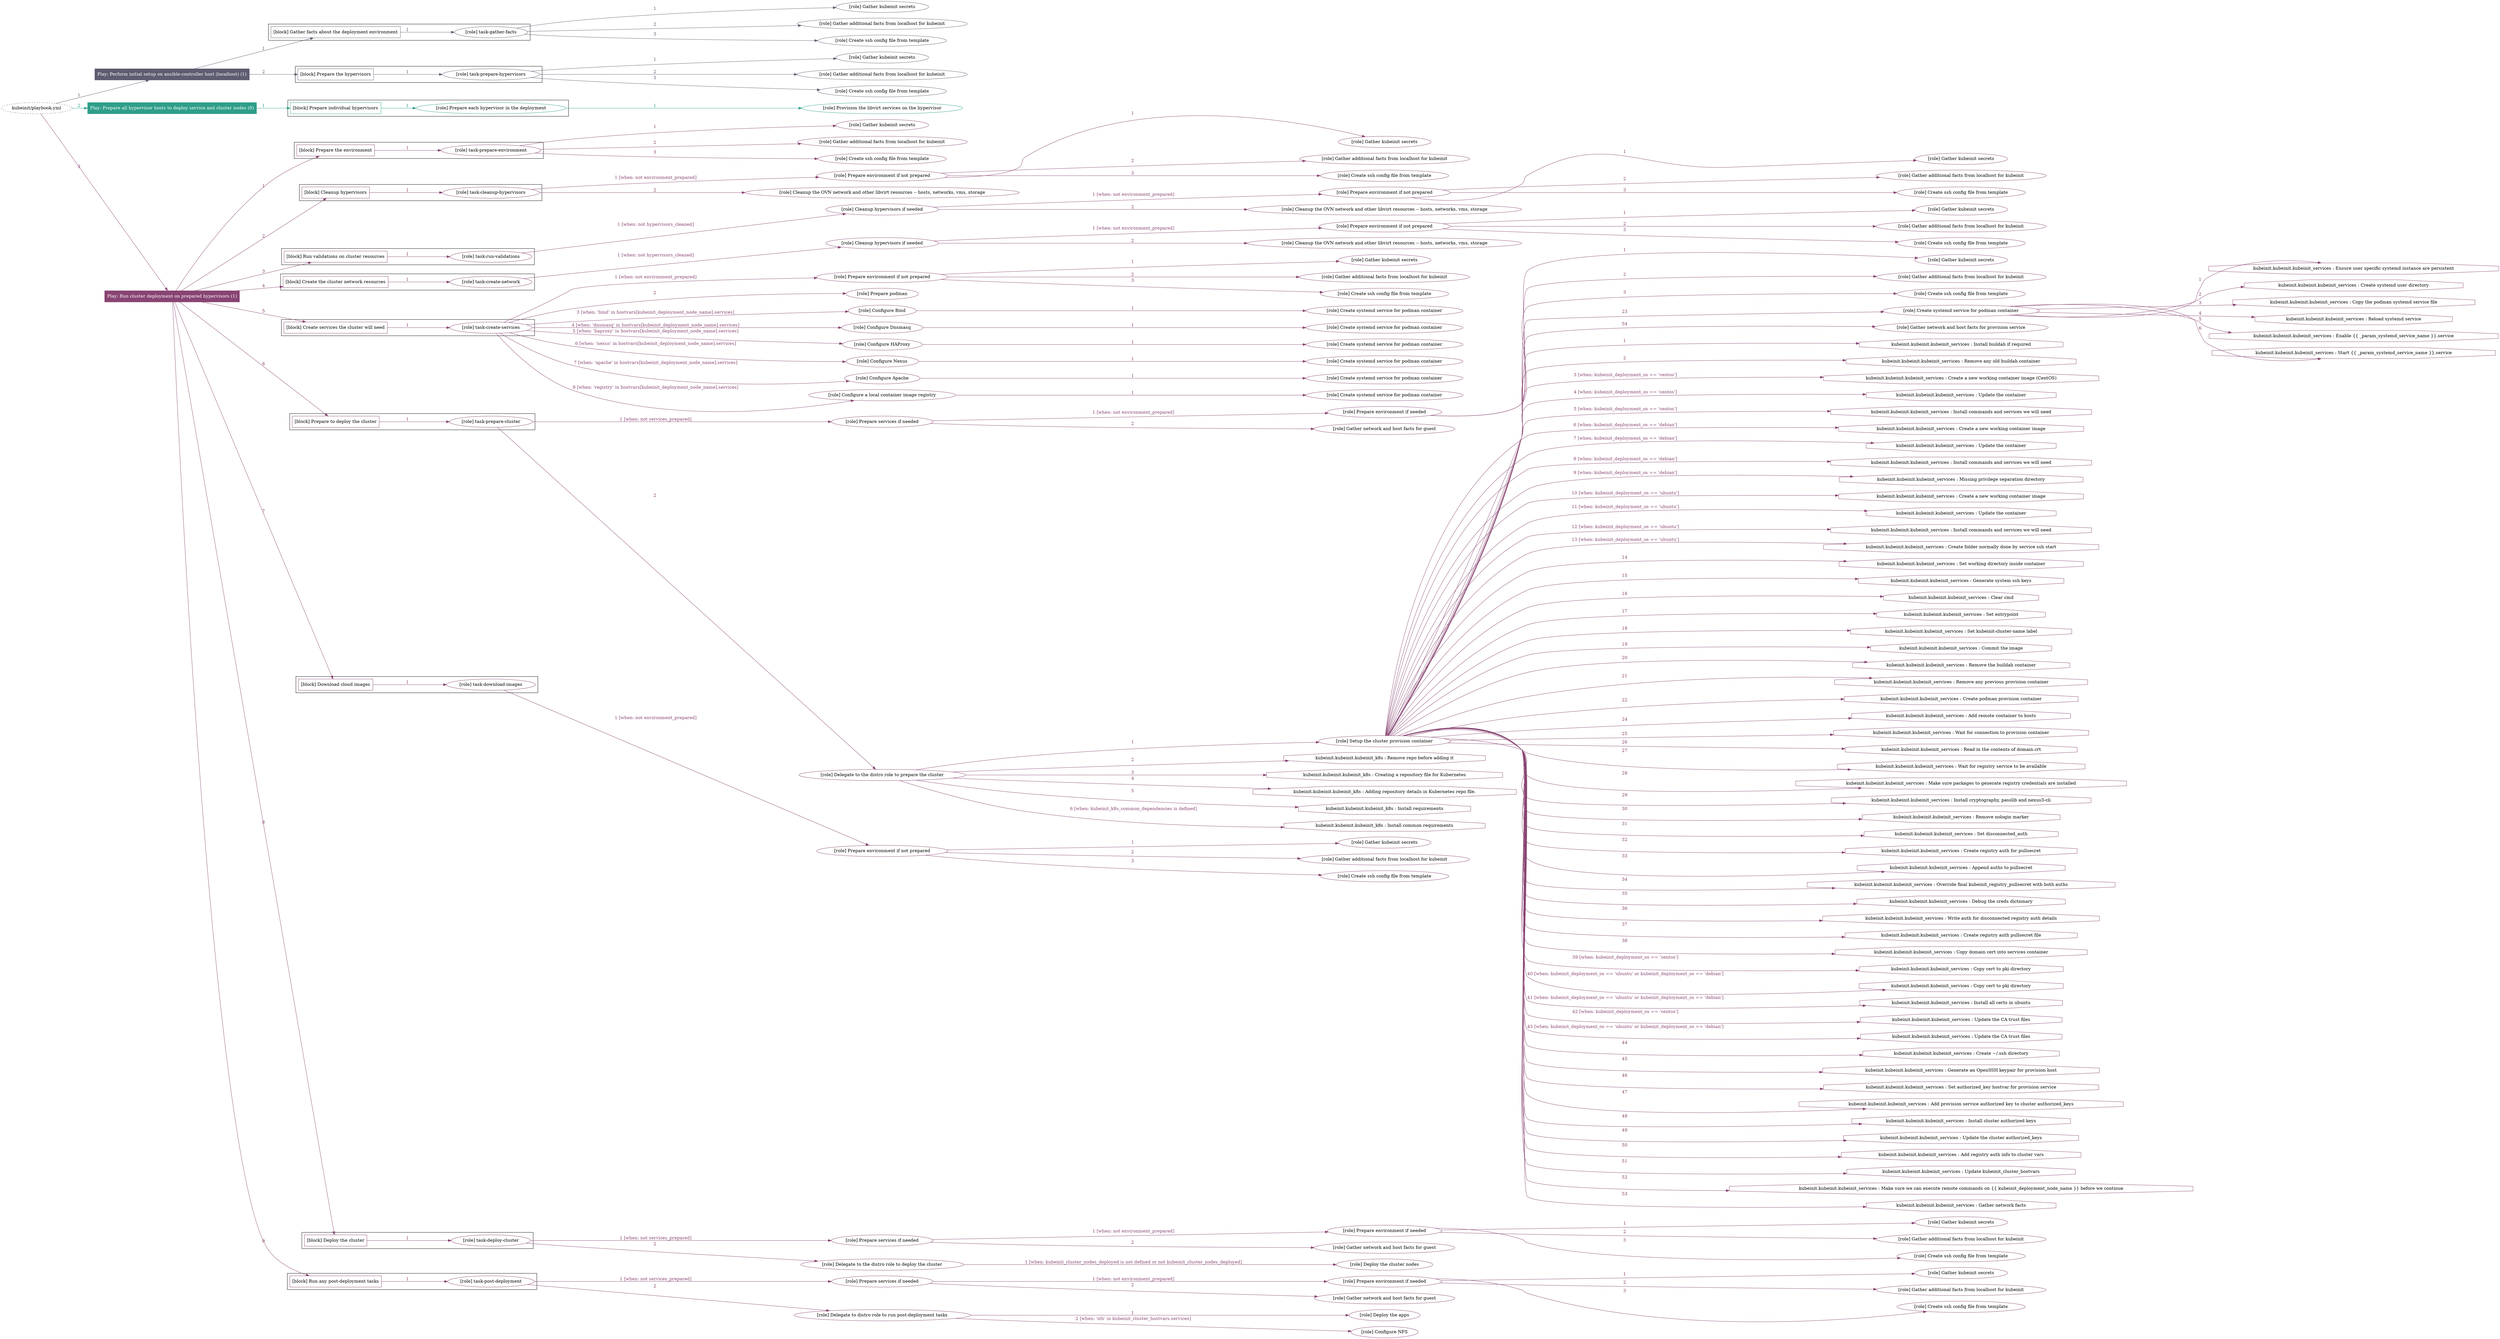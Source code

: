 digraph {
	graph [concentrate=true ordering=in rankdir=LR ratio=fill]
	edge [esep=5 sep=10]
	"kubeinit/playbook.yml" [URL="/home/runner/work/kubeinit/kubeinit/kubeinit/playbook.yml" id=playbook_2ad21187 style=dotted]
	play_a46579de [label="Play: Perform initial setup on ansible-controller host (localhost) (1)" URL="/home/runner/work/kubeinit/kubeinit/kubeinit/playbook.yml" color="#5e5c70" fontcolor="#ffffff" id=play_a46579de shape=box style=filled tooltip=localhost]
	"kubeinit/playbook.yml" -> play_a46579de [label="1 " color="#5e5c70" fontcolor="#5e5c70" id=edge_a96d9ff3 labeltooltip="1 " tooltip="1 "]
	subgraph "Gather kubeinit secrets" {
		role_414c6b02 [label="[role] Gather kubeinit secrets" URL="/home/runner/.ansible/collections/ansible_collections/kubeinit/kubeinit/roles/kubeinit_prepare/tasks/gather_kubeinit_facts.yml" color="#5e5c70" id=role_414c6b02 tooltip="Gather kubeinit secrets"]
	}
	subgraph "Gather additional facts from localhost for kubeinit" {
		role_4d30bce8 [label="[role] Gather additional facts from localhost for kubeinit" URL="/home/runner/.ansible/collections/ansible_collections/kubeinit/kubeinit/roles/kubeinit_prepare/tasks/gather_kubeinit_facts.yml" color="#5e5c70" id=role_4d30bce8 tooltip="Gather additional facts from localhost for kubeinit"]
	}
	subgraph "Create ssh config file from template" {
		role_e4e43fe9 [label="[role] Create ssh config file from template" URL="/home/runner/.ansible/collections/ansible_collections/kubeinit/kubeinit/roles/kubeinit_prepare/tasks/gather_kubeinit_facts.yml" color="#5e5c70" id=role_e4e43fe9 tooltip="Create ssh config file from template"]
	}
	subgraph "task-gather-facts" {
		role_e8b8401a [label="[role] task-gather-facts" URL="/home/runner/work/kubeinit/kubeinit/kubeinit/playbook.yml" color="#5e5c70" id=role_e8b8401a tooltip="task-gather-facts"]
		role_e8b8401a -> role_414c6b02 [label="1 " color="#5e5c70" fontcolor="#5e5c70" id=edge_9155fbbd labeltooltip="1 " tooltip="1 "]
		role_e8b8401a -> role_4d30bce8 [label="2 " color="#5e5c70" fontcolor="#5e5c70" id=edge_34e993bf labeltooltip="2 " tooltip="2 "]
		role_e8b8401a -> role_e4e43fe9 [label="3 " color="#5e5c70" fontcolor="#5e5c70" id=edge_0e3c8d74 labeltooltip="3 " tooltip="3 "]
	}
	subgraph "Gather kubeinit secrets" {
		role_1aae2110 [label="[role] Gather kubeinit secrets" URL="/home/runner/.ansible/collections/ansible_collections/kubeinit/kubeinit/roles/kubeinit_prepare/tasks/gather_kubeinit_facts.yml" color="#5e5c70" id=role_1aae2110 tooltip="Gather kubeinit secrets"]
	}
	subgraph "Gather additional facts from localhost for kubeinit" {
		role_18a2a6a3 [label="[role] Gather additional facts from localhost for kubeinit" URL="/home/runner/.ansible/collections/ansible_collections/kubeinit/kubeinit/roles/kubeinit_prepare/tasks/gather_kubeinit_facts.yml" color="#5e5c70" id=role_18a2a6a3 tooltip="Gather additional facts from localhost for kubeinit"]
	}
	subgraph "Create ssh config file from template" {
		role_42c8aa24 [label="[role] Create ssh config file from template" URL="/home/runner/.ansible/collections/ansible_collections/kubeinit/kubeinit/roles/kubeinit_prepare/tasks/gather_kubeinit_facts.yml" color="#5e5c70" id=role_42c8aa24 tooltip="Create ssh config file from template"]
	}
	subgraph "task-prepare-hypervisors" {
		role_d4efe17e [label="[role] task-prepare-hypervisors" URL="/home/runner/work/kubeinit/kubeinit/kubeinit/playbook.yml" color="#5e5c70" id=role_d4efe17e tooltip="task-prepare-hypervisors"]
		role_d4efe17e -> role_1aae2110 [label="1 " color="#5e5c70" fontcolor="#5e5c70" id=edge_8e23a8f4 labeltooltip="1 " tooltip="1 "]
		role_d4efe17e -> role_18a2a6a3 [label="2 " color="#5e5c70" fontcolor="#5e5c70" id=edge_bad529c9 labeltooltip="2 " tooltip="2 "]
		role_d4efe17e -> role_42c8aa24 [label="3 " color="#5e5c70" fontcolor="#5e5c70" id=edge_a930db4e labeltooltip="3 " tooltip="3 "]
	}
	subgraph "Play: Perform initial setup on ansible-controller host (localhost) (1)" {
		play_a46579de -> block_b0466030 [label=1 color="#5e5c70" fontcolor="#5e5c70" id=edge_6cf46c70 labeltooltip=1 tooltip=1]
		subgraph cluster_block_b0466030 {
			block_b0466030 [label="[block] Gather facts about the deployment environment" URL="/home/runner/work/kubeinit/kubeinit/kubeinit/playbook.yml" color="#5e5c70" id=block_b0466030 labeltooltip="Gather facts about the deployment environment" shape=box tooltip="Gather facts about the deployment environment"]
			block_b0466030 -> role_e8b8401a [label="1 " color="#5e5c70" fontcolor="#5e5c70" id=edge_6ca845bb labeltooltip="1 " tooltip="1 "]
		}
		play_a46579de -> block_032406de [label=2 color="#5e5c70" fontcolor="#5e5c70" id=edge_d879e457 labeltooltip=2 tooltip=2]
		subgraph cluster_block_032406de {
			block_032406de [label="[block] Prepare the hypervisors" URL="/home/runner/work/kubeinit/kubeinit/kubeinit/playbook.yml" color="#5e5c70" id=block_032406de labeltooltip="Prepare the hypervisors" shape=box tooltip="Prepare the hypervisors"]
			block_032406de -> role_d4efe17e [label="1 " color="#5e5c70" fontcolor="#5e5c70" id=edge_997b9a44 labeltooltip="1 " tooltip="1 "]
		}
	}
	play_73133560 [label="Play: Prepare all hypervisor hosts to deploy service and cluster nodes (0)" URL="/home/runner/work/kubeinit/kubeinit/kubeinit/playbook.yml" color="#2e9e89" fontcolor="#ffffff" id=play_73133560 shape=box style=filled tooltip="Play: Prepare all hypervisor hosts to deploy service and cluster nodes (0)"]
	"kubeinit/playbook.yml" -> play_73133560 [label="2 " color="#2e9e89" fontcolor="#2e9e89" id=edge_0bcce671 labeltooltip="2 " tooltip="2 "]
	subgraph "Provision the libvirt services on the hypervisor" {
		role_6aad6ba3 [label="[role] Provision the libvirt services on the hypervisor" URL="/home/runner/.ansible/collections/ansible_collections/kubeinit/kubeinit/roles/kubeinit_prepare/tasks/prepare_hypervisor.yml" color="#2e9e89" id=role_6aad6ba3 tooltip="Provision the libvirt services on the hypervisor"]
	}
	subgraph "Prepare each hypervisor in the deployment" {
		role_4a66725f [label="[role] Prepare each hypervisor in the deployment" URL="/home/runner/work/kubeinit/kubeinit/kubeinit/playbook.yml" color="#2e9e89" id=role_4a66725f tooltip="Prepare each hypervisor in the deployment"]
		role_4a66725f -> role_6aad6ba3 [label="1 " color="#2e9e89" fontcolor="#2e9e89" id=edge_ab51aeb7 labeltooltip="1 " tooltip="1 "]
	}
	subgraph "Play: Prepare all hypervisor hosts to deploy service and cluster nodes (0)" {
		play_73133560 -> block_68a2f298 [label=1 color="#2e9e89" fontcolor="#2e9e89" id=edge_66437d88 labeltooltip=1 tooltip=1]
		subgraph cluster_block_68a2f298 {
			block_68a2f298 [label="[block] Prepare individual hypervisors" URL="/home/runner/work/kubeinit/kubeinit/kubeinit/playbook.yml" color="#2e9e89" id=block_68a2f298 labeltooltip="Prepare individual hypervisors" shape=box tooltip="Prepare individual hypervisors"]
			block_68a2f298 -> role_4a66725f [label="1 " color="#2e9e89" fontcolor="#2e9e89" id=edge_ac4730b1 labeltooltip="1 " tooltip="1 "]
		}
	}
	play_e694b728 [label="Play: Run cluster deployment on prepared hypervisors (1)" URL="/home/runner/work/kubeinit/kubeinit/kubeinit/playbook.yml" color="#884472" fontcolor="#ffffff" id=play_e694b728 shape=box style=filled tooltip=localhost]
	"kubeinit/playbook.yml" -> play_e694b728 [label="3 " color="#884472" fontcolor="#884472" id=edge_da56f659 labeltooltip="3 " tooltip="3 "]
	subgraph "Gather kubeinit secrets" {
		role_bfe01238 [label="[role] Gather kubeinit secrets" URL="/home/runner/.ansible/collections/ansible_collections/kubeinit/kubeinit/roles/kubeinit_prepare/tasks/gather_kubeinit_facts.yml" color="#884472" id=role_bfe01238 tooltip="Gather kubeinit secrets"]
	}
	subgraph "Gather additional facts from localhost for kubeinit" {
		role_1ed5cd42 [label="[role] Gather additional facts from localhost for kubeinit" URL="/home/runner/.ansible/collections/ansible_collections/kubeinit/kubeinit/roles/kubeinit_prepare/tasks/gather_kubeinit_facts.yml" color="#884472" id=role_1ed5cd42 tooltip="Gather additional facts from localhost for kubeinit"]
	}
	subgraph "Create ssh config file from template" {
		role_e4da9d27 [label="[role] Create ssh config file from template" URL="/home/runner/.ansible/collections/ansible_collections/kubeinit/kubeinit/roles/kubeinit_prepare/tasks/gather_kubeinit_facts.yml" color="#884472" id=role_e4da9d27 tooltip="Create ssh config file from template"]
	}
	subgraph "task-prepare-environment" {
		role_9165a499 [label="[role] task-prepare-environment" URL="/home/runner/work/kubeinit/kubeinit/kubeinit/playbook.yml" color="#884472" id=role_9165a499 tooltip="task-prepare-environment"]
		role_9165a499 -> role_bfe01238 [label="1 " color="#884472" fontcolor="#884472" id=edge_96ab37e9 labeltooltip="1 " tooltip="1 "]
		role_9165a499 -> role_1ed5cd42 [label="2 " color="#884472" fontcolor="#884472" id=edge_428c330d labeltooltip="2 " tooltip="2 "]
		role_9165a499 -> role_e4da9d27 [label="3 " color="#884472" fontcolor="#884472" id=edge_217ae0d1 labeltooltip="3 " tooltip="3 "]
	}
	subgraph "Gather kubeinit secrets" {
		role_06df67dd [label="[role] Gather kubeinit secrets" URL="/home/runner/.ansible/collections/ansible_collections/kubeinit/kubeinit/roles/kubeinit_prepare/tasks/gather_kubeinit_facts.yml" color="#884472" id=role_06df67dd tooltip="Gather kubeinit secrets"]
	}
	subgraph "Gather additional facts from localhost for kubeinit" {
		role_89d8b73f [label="[role] Gather additional facts from localhost for kubeinit" URL="/home/runner/.ansible/collections/ansible_collections/kubeinit/kubeinit/roles/kubeinit_prepare/tasks/gather_kubeinit_facts.yml" color="#884472" id=role_89d8b73f tooltip="Gather additional facts from localhost for kubeinit"]
	}
	subgraph "Create ssh config file from template" {
		role_49efd19e [label="[role] Create ssh config file from template" URL="/home/runner/.ansible/collections/ansible_collections/kubeinit/kubeinit/roles/kubeinit_prepare/tasks/gather_kubeinit_facts.yml" color="#884472" id=role_49efd19e tooltip="Create ssh config file from template"]
	}
	subgraph "Prepare environment if not prepared" {
		role_70613c06 [label="[role] Prepare environment if not prepared" URL="/home/runner/.ansible/collections/ansible_collections/kubeinit/kubeinit/roles/kubeinit_prepare/tasks/cleanup_hypervisors.yml" color="#884472" id=role_70613c06 tooltip="Prepare environment if not prepared"]
		role_70613c06 -> role_06df67dd [label="1 " color="#884472" fontcolor="#884472" id=edge_2da24849 labeltooltip="1 " tooltip="1 "]
		role_70613c06 -> role_89d8b73f [label="2 " color="#884472" fontcolor="#884472" id=edge_ae7c5d82 labeltooltip="2 " tooltip="2 "]
		role_70613c06 -> role_49efd19e [label="3 " color="#884472" fontcolor="#884472" id=edge_fd125f55 labeltooltip="3 " tooltip="3 "]
	}
	subgraph "Cleanup the OVN network and other libvirt resources -- hosts, networks, vms, storage" {
		role_7eba006b [label="[role] Cleanup the OVN network and other libvirt resources -- hosts, networks, vms, storage" URL="/home/runner/.ansible/collections/ansible_collections/kubeinit/kubeinit/roles/kubeinit_prepare/tasks/cleanup_hypervisors.yml" color="#884472" id=role_7eba006b tooltip="Cleanup the OVN network and other libvirt resources -- hosts, networks, vms, storage"]
	}
	subgraph "task-cleanup-hypervisors" {
		role_97354c63 [label="[role] task-cleanup-hypervisors" URL="/home/runner/work/kubeinit/kubeinit/kubeinit/playbook.yml" color="#884472" id=role_97354c63 tooltip="task-cleanup-hypervisors"]
		role_97354c63 -> role_70613c06 [label="1 [when: not environment_prepared]" color="#884472" fontcolor="#884472" id=edge_d0c1a1b2 labeltooltip="1 [when: not environment_prepared]" tooltip="1 [when: not environment_prepared]"]
		role_97354c63 -> role_7eba006b [label="2 " color="#884472" fontcolor="#884472" id=edge_65eec28c labeltooltip="2 " tooltip="2 "]
	}
	subgraph "Gather kubeinit secrets" {
		role_42a8b0d5 [label="[role] Gather kubeinit secrets" URL="/home/runner/.ansible/collections/ansible_collections/kubeinit/kubeinit/roles/kubeinit_prepare/tasks/gather_kubeinit_facts.yml" color="#884472" id=role_42a8b0d5 tooltip="Gather kubeinit secrets"]
	}
	subgraph "Gather additional facts from localhost for kubeinit" {
		role_80b0ec1c [label="[role] Gather additional facts from localhost for kubeinit" URL="/home/runner/.ansible/collections/ansible_collections/kubeinit/kubeinit/roles/kubeinit_prepare/tasks/gather_kubeinit_facts.yml" color="#884472" id=role_80b0ec1c tooltip="Gather additional facts from localhost for kubeinit"]
	}
	subgraph "Create ssh config file from template" {
		role_fcc18145 [label="[role] Create ssh config file from template" URL="/home/runner/.ansible/collections/ansible_collections/kubeinit/kubeinit/roles/kubeinit_prepare/tasks/gather_kubeinit_facts.yml" color="#884472" id=role_fcc18145 tooltip="Create ssh config file from template"]
	}
	subgraph "Prepare environment if not prepared" {
		role_cd66bf3c [label="[role] Prepare environment if not prepared" URL="/home/runner/.ansible/collections/ansible_collections/kubeinit/kubeinit/roles/kubeinit_prepare/tasks/cleanup_hypervisors.yml" color="#884472" id=role_cd66bf3c tooltip="Prepare environment if not prepared"]
		role_cd66bf3c -> role_42a8b0d5 [label="1 " color="#884472" fontcolor="#884472" id=edge_e994a366 labeltooltip="1 " tooltip="1 "]
		role_cd66bf3c -> role_80b0ec1c [label="2 " color="#884472" fontcolor="#884472" id=edge_4ad3befa labeltooltip="2 " tooltip="2 "]
		role_cd66bf3c -> role_fcc18145 [label="3 " color="#884472" fontcolor="#884472" id=edge_8cf10d68 labeltooltip="3 " tooltip="3 "]
	}
	subgraph "Cleanup the OVN network and other libvirt resources -- hosts, networks, vms, storage" {
		role_96c5e6a8 [label="[role] Cleanup the OVN network and other libvirt resources -- hosts, networks, vms, storage" URL="/home/runner/.ansible/collections/ansible_collections/kubeinit/kubeinit/roles/kubeinit_prepare/tasks/cleanup_hypervisors.yml" color="#884472" id=role_96c5e6a8 tooltip="Cleanup the OVN network and other libvirt resources -- hosts, networks, vms, storage"]
	}
	subgraph "Cleanup hypervisors if needed" {
		role_e42bdc5b [label="[role] Cleanup hypervisors if needed" URL="/home/runner/.ansible/collections/ansible_collections/kubeinit/kubeinit/roles/kubeinit_validations/tasks/main.yml" color="#884472" id=role_e42bdc5b tooltip="Cleanup hypervisors if needed"]
		role_e42bdc5b -> role_cd66bf3c [label="1 [when: not environment_prepared]" color="#884472" fontcolor="#884472" id=edge_d0937031 labeltooltip="1 [when: not environment_prepared]" tooltip="1 [when: not environment_prepared]"]
		role_e42bdc5b -> role_96c5e6a8 [label="2 " color="#884472" fontcolor="#884472" id=edge_6ee60abb labeltooltip="2 " tooltip="2 "]
	}
	subgraph "task-run-validations" {
		role_6bb700b5 [label="[role] task-run-validations" URL="/home/runner/work/kubeinit/kubeinit/kubeinit/playbook.yml" color="#884472" id=role_6bb700b5 tooltip="task-run-validations"]
		role_6bb700b5 -> role_e42bdc5b [label="1 [when: not hypervisors_cleaned]" color="#884472" fontcolor="#884472" id=edge_2dc1136f labeltooltip="1 [when: not hypervisors_cleaned]" tooltip="1 [when: not hypervisors_cleaned]"]
	}
	subgraph "Gather kubeinit secrets" {
		role_103f8517 [label="[role] Gather kubeinit secrets" URL="/home/runner/.ansible/collections/ansible_collections/kubeinit/kubeinit/roles/kubeinit_prepare/tasks/gather_kubeinit_facts.yml" color="#884472" id=role_103f8517 tooltip="Gather kubeinit secrets"]
	}
	subgraph "Gather additional facts from localhost for kubeinit" {
		role_d205d588 [label="[role] Gather additional facts from localhost for kubeinit" URL="/home/runner/.ansible/collections/ansible_collections/kubeinit/kubeinit/roles/kubeinit_prepare/tasks/gather_kubeinit_facts.yml" color="#884472" id=role_d205d588 tooltip="Gather additional facts from localhost for kubeinit"]
	}
	subgraph "Create ssh config file from template" {
		role_a31b96de [label="[role] Create ssh config file from template" URL="/home/runner/.ansible/collections/ansible_collections/kubeinit/kubeinit/roles/kubeinit_prepare/tasks/gather_kubeinit_facts.yml" color="#884472" id=role_a31b96de tooltip="Create ssh config file from template"]
	}
	subgraph "Prepare environment if not prepared" {
		role_4a6b50f0 [label="[role] Prepare environment if not prepared" URL="/home/runner/.ansible/collections/ansible_collections/kubeinit/kubeinit/roles/kubeinit_prepare/tasks/cleanup_hypervisors.yml" color="#884472" id=role_4a6b50f0 tooltip="Prepare environment if not prepared"]
		role_4a6b50f0 -> role_103f8517 [label="1 " color="#884472" fontcolor="#884472" id=edge_8823898d labeltooltip="1 " tooltip="1 "]
		role_4a6b50f0 -> role_d205d588 [label="2 " color="#884472" fontcolor="#884472" id=edge_e97858be labeltooltip="2 " tooltip="2 "]
		role_4a6b50f0 -> role_a31b96de [label="3 " color="#884472" fontcolor="#884472" id=edge_ab517167 labeltooltip="3 " tooltip="3 "]
	}
	subgraph "Cleanup the OVN network and other libvirt resources -- hosts, networks, vms, storage" {
		role_1e668539 [label="[role] Cleanup the OVN network and other libvirt resources -- hosts, networks, vms, storage" URL="/home/runner/.ansible/collections/ansible_collections/kubeinit/kubeinit/roles/kubeinit_prepare/tasks/cleanup_hypervisors.yml" color="#884472" id=role_1e668539 tooltip="Cleanup the OVN network and other libvirt resources -- hosts, networks, vms, storage"]
	}
	subgraph "Cleanup hypervisors if needed" {
		role_58f0737c [label="[role] Cleanup hypervisors if needed" URL="/home/runner/.ansible/collections/ansible_collections/kubeinit/kubeinit/roles/kubeinit_libvirt/tasks/create_network.yml" color="#884472" id=role_58f0737c tooltip="Cleanup hypervisors if needed"]
		role_58f0737c -> role_4a6b50f0 [label="1 [when: not environment_prepared]" color="#884472" fontcolor="#884472" id=edge_619a839b labeltooltip="1 [when: not environment_prepared]" tooltip="1 [when: not environment_prepared]"]
		role_58f0737c -> role_1e668539 [label="2 " color="#884472" fontcolor="#884472" id=edge_515f665d labeltooltip="2 " tooltip="2 "]
	}
	subgraph "task-create-network" {
		role_501f4cfe [label="[role] task-create-network" URL="/home/runner/work/kubeinit/kubeinit/kubeinit/playbook.yml" color="#884472" id=role_501f4cfe tooltip="task-create-network"]
		role_501f4cfe -> role_58f0737c [label="1 [when: not hypervisors_cleaned]" color="#884472" fontcolor="#884472" id=edge_dab0d07e labeltooltip="1 [when: not hypervisors_cleaned]" tooltip="1 [when: not hypervisors_cleaned]"]
	}
	subgraph "Gather kubeinit secrets" {
		role_b27aa1d4 [label="[role] Gather kubeinit secrets" URL="/home/runner/.ansible/collections/ansible_collections/kubeinit/kubeinit/roles/kubeinit_prepare/tasks/gather_kubeinit_facts.yml" color="#884472" id=role_b27aa1d4 tooltip="Gather kubeinit secrets"]
	}
	subgraph "Gather additional facts from localhost for kubeinit" {
		role_13998272 [label="[role] Gather additional facts from localhost for kubeinit" URL="/home/runner/.ansible/collections/ansible_collections/kubeinit/kubeinit/roles/kubeinit_prepare/tasks/gather_kubeinit_facts.yml" color="#884472" id=role_13998272 tooltip="Gather additional facts from localhost for kubeinit"]
	}
	subgraph "Create ssh config file from template" {
		role_66258740 [label="[role] Create ssh config file from template" URL="/home/runner/.ansible/collections/ansible_collections/kubeinit/kubeinit/roles/kubeinit_prepare/tasks/gather_kubeinit_facts.yml" color="#884472" id=role_66258740 tooltip="Create ssh config file from template"]
	}
	subgraph "Prepare environment if not prepared" {
		role_634c07b2 [label="[role] Prepare environment if not prepared" URL="/home/runner/.ansible/collections/ansible_collections/kubeinit/kubeinit/roles/kubeinit_services/tasks/main.yml" color="#884472" id=role_634c07b2 tooltip="Prepare environment if not prepared"]
		role_634c07b2 -> role_b27aa1d4 [label="1 " color="#884472" fontcolor="#884472" id=edge_290520ae labeltooltip="1 " tooltip="1 "]
		role_634c07b2 -> role_13998272 [label="2 " color="#884472" fontcolor="#884472" id=edge_28af2580 labeltooltip="2 " tooltip="2 "]
		role_634c07b2 -> role_66258740 [label="3 " color="#884472" fontcolor="#884472" id=edge_bb7aa7c1 labeltooltip="3 " tooltip="3 "]
	}
	subgraph "Prepare podman" {
		role_1e0d59a0 [label="[role] Prepare podman" URL="/home/runner/.ansible/collections/ansible_collections/kubeinit/kubeinit/roles/kubeinit_services/tasks/00_create_service_pod.yml" color="#884472" id=role_1e0d59a0 tooltip="Prepare podman"]
	}
	subgraph "Create systemd service for podman container" {
		role_a2c290a4 [label="[role] Create systemd service for podman container" URL="/home/runner/.ansible/collections/ansible_collections/kubeinit/kubeinit/roles/kubeinit_bind/tasks/main.yml" color="#884472" id=role_a2c290a4 tooltip="Create systemd service for podman container"]
	}
	subgraph "Configure Bind" {
		role_ecbc029a [label="[role] Configure Bind" URL="/home/runner/.ansible/collections/ansible_collections/kubeinit/kubeinit/roles/kubeinit_services/tasks/start_services_containers.yml" color="#884472" id=role_ecbc029a tooltip="Configure Bind"]
		role_ecbc029a -> role_a2c290a4 [label="1 " color="#884472" fontcolor="#884472" id=edge_9661a6b7 labeltooltip="1 " tooltip="1 "]
	}
	subgraph "Create systemd service for podman container" {
		role_bc03a472 [label="[role] Create systemd service for podman container" URL="/home/runner/.ansible/collections/ansible_collections/kubeinit/kubeinit/roles/kubeinit_dnsmasq/tasks/main.yml" color="#884472" id=role_bc03a472 tooltip="Create systemd service for podman container"]
	}
	subgraph "Configure Dnsmasq" {
		role_68fbdd5d [label="[role] Configure Dnsmasq" URL="/home/runner/.ansible/collections/ansible_collections/kubeinit/kubeinit/roles/kubeinit_services/tasks/start_services_containers.yml" color="#884472" id=role_68fbdd5d tooltip="Configure Dnsmasq"]
		role_68fbdd5d -> role_bc03a472 [label="1 " color="#884472" fontcolor="#884472" id=edge_45da6c1e labeltooltip="1 " tooltip="1 "]
	}
	subgraph "Create systemd service for podman container" {
		role_98ef0143 [label="[role] Create systemd service for podman container" URL="/home/runner/.ansible/collections/ansible_collections/kubeinit/kubeinit/roles/kubeinit_haproxy/tasks/main.yml" color="#884472" id=role_98ef0143 tooltip="Create systemd service for podman container"]
	}
	subgraph "Configure HAProxy" {
		role_a73a74ac [label="[role] Configure HAProxy" URL="/home/runner/.ansible/collections/ansible_collections/kubeinit/kubeinit/roles/kubeinit_services/tasks/start_services_containers.yml" color="#884472" id=role_a73a74ac tooltip="Configure HAProxy"]
		role_a73a74ac -> role_98ef0143 [label="1 " color="#884472" fontcolor="#884472" id=edge_2457d00f labeltooltip="1 " tooltip="1 "]
	}
	subgraph "Create systemd service for podman container" {
		role_84a5e7ae [label="[role] Create systemd service for podman container" URL="/home/runner/.ansible/collections/ansible_collections/kubeinit/kubeinit/roles/kubeinit_nexus/tasks/main.yml" color="#884472" id=role_84a5e7ae tooltip="Create systemd service for podman container"]
	}
	subgraph "Configure Nexus" {
		role_2a4fc4cb [label="[role] Configure Nexus" URL="/home/runner/.ansible/collections/ansible_collections/kubeinit/kubeinit/roles/kubeinit_services/tasks/start_services_containers.yml" color="#884472" id=role_2a4fc4cb tooltip="Configure Nexus"]
		role_2a4fc4cb -> role_84a5e7ae [label="1 " color="#884472" fontcolor="#884472" id=edge_4aa908d1 labeltooltip="1 " tooltip="1 "]
	}
	subgraph "Create systemd service for podman container" {
		role_dfc417f9 [label="[role] Create systemd service for podman container" URL="/home/runner/.ansible/collections/ansible_collections/kubeinit/kubeinit/roles/kubeinit_apache/tasks/main.yml" color="#884472" id=role_dfc417f9 tooltip="Create systemd service for podman container"]
	}
	subgraph "Configure Apache" {
		role_76962ee3 [label="[role] Configure Apache" URL="/home/runner/.ansible/collections/ansible_collections/kubeinit/kubeinit/roles/kubeinit_services/tasks/start_services_containers.yml" color="#884472" id=role_76962ee3 tooltip="Configure Apache"]
		role_76962ee3 -> role_dfc417f9 [label="1 " color="#884472" fontcolor="#884472" id=edge_32031920 labeltooltip="1 " tooltip="1 "]
	}
	subgraph "Create systemd service for podman container" {
		role_3f4de944 [label="[role] Create systemd service for podman container" URL="/home/runner/.ansible/collections/ansible_collections/kubeinit/kubeinit/roles/kubeinit_registry/tasks/main.yml" color="#884472" id=role_3f4de944 tooltip="Create systemd service for podman container"]
	}
	subgraph "Configure a local container image registry" {
		role_326541fe [label="[role] Configure a local container image registry" URL="/home/runner/.ansible/collections/ansible_collections/kubeinit/kubeinit/roles/kubeinit_services/tasks/start_services_containers.yml" color="#884472" id=role_326541fe tooltip="Configure a local container image registry"]
		role_326541fe -> role_3f4de944 [label="1 " color="#884472" fontcolor="#884472" id=edge_b28ec1a8 labeltooltip="1 " tooltip="1 "]
	}
	subgraph "task-create-services" {
		role_d65ce959 [label="[role] task-create-services" URL="/home/runner/work/kubeinit/kubeinit/kubeinit/playbook.yml" color="#884472" id=role_d65ce959 tooltip="task-create-services"]
		role_d65ce959 -> role_634c07b2 [label="1 [when: not environment_prepared]" color="#884472" fontcolor="#884472" id=edge_4e38f412 labeltooltip="1 [when: not environment_prepared]" tooltip="1 [when: not environment_prepared]"]
		role_d65ce959 -> role_1e0d59a0 [label="2 " color="#884472" fontcolor="#884472" id=edge_6d73d21d labeltooltip="2 " tooltip="2 "]
		role_d65ce959 -> role_ecbc029a [label="3 [when: 'bind' in hostvars[kubeinit_deployment_node_name].services]" color="#884472" fontcolor="#884472" id=edge_ec4352d8 labeltooltip="3 [when: 'bind' in hostvars[kubeinit_deployment_node_name].services]" tooltip="3 [when: 'bind' in hostvars[kubeinit_deployment_node_name].services]"]
		role_d65ce959 -> role_68fbdd5d [label="4 [when: 'dnsmasq' in hostvars[kubeinit_deployment_node_name].services]" color="#884472" fontcolor="#884472" id=edge_f724c1cc labeltooltip="4 [when: 'dnsmasq' in hostvars[kubeinit_deployment_node_name].services]" tooltip="4 [when: 'dnsmasq' in hostvars[kubeinit_deployment_node_name].services]"]
		role_d65ce959 -> role_a73a74ac [label="5 [when: 'haproxy' in hostvars[kubeinit_deployment_node_name].services]" color="#884472" fontcolor="#884472" id=edge_0ad93656 labeltooltip="5 [when: 'haproxy' in hostvars[kubeinit_deployment_node_name].services]" tooltip="5 [when: 'haproxy' in hostvars[kubeinit_deployment_node_name].services]"]
		role_d65ce959 -> role_2a4fc4cb [label="6 [when: 'nexus' in hostvars[kubeinit_deployment_node_name].services]" color="#884472" fontcolor="#884472" id=edge_82c4dc26 labeltooltip="6 [when: 'nexus' in hostvars[kubeinit_deployment_node_name].services]" tooltip="6 [when: 'nexus' in hostvars[kubeinit_deployment_node_name].services]"]
		role_d65ce959 -> role_76962ee3 [label="7 [when: 'apache' in hostvars[kubeinit_deployment_node_name].services]" color="#884472" fontcolor="#884472" id=edge_19902ec5 labeltooltip="7 [when: 'apache' in hostvars[kubeinit_deployment_node_name].services]" tooltip="7 [when: 'apache' in hostvars[kubeinit_deployment_node_name].services]"]
		role_d65ce959 -> role_326541fe [label="8 [when: 'registry' in hostvars[kubeinit_deployment_node_name].services]" color="#884472" fontcolor="#884472" id=edge_76ef9039 labeltooltip="8 [when: 'registry' in hostvars[kubeinit_deployment_node_name].services]" tooltip="8 [when: 'registry' in hostvars[kubeinit_deployment_node_name].services]"]
	}
	subgraph "Gather kubeinit secrets" {
		role_2668a889 [label="[role] Gather kubeinit secrets" URL="/home/runner/.ansible/collections/ansible_collections/kubeinit/kubeinit/roles/kubeinit_prepare/tasks/gather_kubeinit_facts.yml" color="#884472" id=role_2668a889 tooltip="Gather kubeinit secrets"]
	}
	subgraph "Gather additional facts from localhost for kubeinit" {
		role_df2a2727 [label="[role] Gather additional facts from localhost for kubeinit" URL="/home/runner/.ansible/collections/ansible_collections/kubeinit/kubeinit/roles/kubeinit_prepare/tasks/gather_kubeinit_facts.yml" color="#884472" id=role_df2a2727 tooltip="Gather additional facts from localhost for kubeinit"]
	}
	subgraph "Create ssh config file from template" {
		role_bf1cdb2b [label="[role] Create ssh config file from template" URL="/home/runner/.ansible/collections/ansible_collections/kubeinit/kubeinit/roles/kubeinit_prepare/tasks/gather_kubeinit_facts.yml" color="#884472" id=role_bf1cdb2b tooltip="Create ssh config file from template"]
	}
	subgraph "Prepare environment if needed" {
		role_f24a1e28 [label="[role] Prepare environment if needed" URL="/home/runner/.ansible/collections/ansible_collections/kubeinit/kubeinit/roles/kubeinit_services/tasks/prepare_services.yml" color="#884472" id=role_f24a1e28 tooltip="Prepare environment if needed"]
		role_f24a1e28 -> role_2668a889 [label="1 " color="#884472" fontcolor="#884472" id=edge_1ff520de labeltooltip="1 " tooltip="1 "]
		role_f24a1e28 -> role_df2a2727 [label="2 " color="#884472" fontcolor="#884472" id=edge_680b4350 labeltooltip="2 " tooltip="2 "]
		role_f24a1e28 -> role_bf1cdb2b [label="3 " color="#884472" fontcolor="#884472" id=edge_a6200762 labeltooltip="3 " tooltip="3 "]
	}
	subgraph "Gather network and host facts for guest" {
		role_0672b042 [label="[role] Gather network and host facts for guest" URL="/home/runner/.ansible/collections/ansible_collections/kubeinit/kubeinit/roles/kubeinit_services/tasks/prepare_services.yml" color="#884472" id=role_0672b042 tooltip="Gather network and host facts for guest"]
	}
	subgraph "Prepare services if needed" {
		role_ef6d0729 [label="[role] Prepare services if needed" URL="/home/runner/.ansible/collections/ansible_collections/kubeinit/kubeinit/roles/kubeinit_prepare/tasks/prepare_cluster.yml" color="#884472" id=role_ef6d0729 tooltip="Prepare services if needed"]
		role_ef6d0729 -> role_f24a1e28 [label="1 [when: not environment_prepared]" color="#884472" fontcolor="#884472" id=edge_93b15443 labeltooltip="1 [when: not environment_prepared]" tooltip="1 [when: not environment_prepared]"]
		role_ef6d0729 -> role_0672b042 [label="2 " color="#884472" fontcolor="#884472" id=edge_3c2fee17 labeltooltip="2 " tooltip="2 "]
	}
	subgraph "Create systemd service for podman container" {
		role_fbaf69cb [label="[role] Create systemd service for podman container" URL="/home/runner/.ansible/collections/ansible_collections/kubeinit/kubeinit/roles/kubeinit_services/tasks/create_provision_container.yml" color="#884472" id=role_fbaf69cb tooltip="Create systemd service for podman container"]
		task_99651ffc [label="kubeinit.kubeinit.kubeinit_services : Ensure user specific systemd instance are persistent" URL="/home/runner/.ansible/collections/ansible_collections/kubeinit/kubeinit/roles/kubeinit_services/tasks/create_managed_service.yml" color="#884472" id=task_99651ffc shape=octagon tooltip="kubeinit.kubeinit.kubeinit_services : Ensure user specific systemd instance are persistent"]
		role_fbaf69cb -> task_99651ffc [label="1 " color="#884472" fontcolor="#884472" id=edge_5ba9a03e labeltooltip="1 " tooltip="1 "]
		task_cbe4f891 [label="kubeinit.kubeinit.kubeinit_services : Create systemd user directory" URL="/home/runner/.ansible/collections/ansible_collections/kubeinit/kubeinit/roles/kubeinit_services/tasks/create_managed_service.yml" color="#884472" id=task_cbe4f891 shape=octagon tooltip="kubeinit.kubeinit.kubeinit_services : Create systemd user directory"]
		role_fbaf69cb -> task_cbe4f891 [label="2 " color="#884472" fontcolor="#884472" id=edge_d0665211 labeltooltip="2 " tooltip="2 "]
		task_ec4d115c [label="kubeinit.kubeinit.kubeinit_services : Copy the podman systemd service file" URL="/home/runner/.ansible/collections/ansible_collections/kubeinit/kubeinit/roles/kubeinit_services/tasks/create_managed_service.yml" color="#884472" id=task_ec4d115c shape=octagon tooltip="kubeinit.kubeinit.kubeinit_services : Copy the podman systemd service file"]
		role_fbaf69cb -> task_ec4d115c [label="3 " color="#884472" fontcolor="#884472" id=edge_15d87bd2 labeltooltip="3 " tooltip="3 "]
		task_412b87bc [label="kubeinit.kubeinit.kubeinit_services : Reload systemd service" URL="/home/runner/.ansible/collections/ansible_collections/kubeinit/kubeinit/roles/kubeinit_services/tasks/create_managed_service.yml" color="#884472" id=task_412b87bc shape=octagon tooltip="kubeinit.kubeinit.kubeinit_services : Reload systemd service"]
		role_fbaf69cb -> task_412b87bc [label="4 " color="#884472" fontcolor="#884472" id=edge_1e0652b7 labeltooltip="4 " tooltip="4 "]
		task_474c3374 [label="kubeinit.kubeinit.kubeinit_services : Enable {{ _param_systemd_service_name }}.service" URL="/home/runner/.ansible/collections/ansible_collections/kubeinit/kubeinit/roles/kubeinit_services/tasks/create_managed_service.yml" color="#884472" id=task_474c3374 shape=octagon tooltip="kubeinit.kubeinit.kubeinit_services : Enable {{ _param_systemd_service_name }}.service"]
		role_fbaf69cb -> task_474c3374 [label="5 " color="#884472" fontcolor="#884472" id=edge_be7a6fd4 labeltooltip="5 " tooltip="5 "]
		task_311b7e38 [label="kubeinit.kubeinit.kubeinit_services : Start {{ _param_systemd_service_name }}.service" URL="/home/runner/.ansible/collections/ansible_collections/kubeinit/kubeinit/roles/kubeinit_services/tasks/create_managed_service.yml" color="#884472" id=task_311b7e38 shape=octagon tooltip="kubeinit.kubeinit.kubeinit_services : Start {{ _param_systemd_service_name }}.service"]
		role_fbaf69cb -> task_311b7e38 [label="6 " color="#884472" fontcolor="#884472" id=edge_139f5650 labeltooltip="6 " tooltip="6 "]
	}
	subgraph "Gather network and host facts for provision service" {
		role_9d7d2707 [label="[role] Gather network and host facts for provision service" URL="/home/runner/.ansible/collections/ansible_collections/kubeinit/kubeinit/roles/kubeinit_services/tasks/create_provision_container.yml" color="#884472" id=role_9d7d2707 tooltip="Gather network and host facts for provision service"]
	}
	subgraph "Setup the cluster provision container" {
		role_31678851 [label="[role] Setup the cluster provision container" URL="/home/runner/.ansible/collections/ansible_collections/kubeinit/kubeinit/roles/kubeinit_k8s/tasks/prepare_cluster.yml" color="#884472" id=role_31678851 tooltip="Setup the cluster provision container"]
		task_5e8eeaa2 [label="kubeinit.kubeinit.kubeinit_services : Install buildah if required" URL="/home/runner/.ansible/collections/ansible_collections/kubeinit/kubeinit/roles/kubeinit_services/tasks/create_provision_container.yml" color="#884472" id=task_5e8eeaa2 shape=octagon tooltip="kubeinit.kubeinit.kubeinit_services : Install buildah if required"]
		role_31678851 -> task_5e8eeaa2 [label="1 " color="#884472" fontcolor="#884472" id=edge_185f9705 labeltooltip="1 " tooltip="1 "]
		task_bc6b6e54 [label="kubeinit.kubeinit.kubeinit_services : Remove any old buildah container" URL="/home/runner/.ansible/collections/ansible_collections/kubeinit/kubeinit/roles/kubeinit_services/tasks/create_provision_container.yml" color="#884472" id=task_bc6b6e54 shape=octagon tooltip="kubeinit.kubeinit.kubeinit_services : Remove any old buildah container"]
		role_31678851 -> task_bc6b6e54 [label="2 " color="#884472" fontcolor="#884472" id=edge_0f194a6a labeltooltip="2 " tooltip="2 "]
		task_ff20d7d2 [label="kubeinit.kubeinit.kubeinit_services : Create a new working container image (CentOS)" URL="/home/runner/.ansible/collections/ansible_collections/kubeinit/kubeinit/roles/kubeinit_services/tasks/create_provision_container.yml" color="#884472" id=task_ff20d7d2 shape=octagon tooltip="kubeinit.kubeinit.kubeinit_services : Create a new working container image (CentOS)"]
		role_31678851 -> task_ff20d7d2 [label="3 [when: kubeinit_deployment_os == 'centos']" color="#884472" fontcolor="#884472" id=edge_705b5460 labeltooltip="3 [when: kubeinit_deployment_os == 'centos']" tooltip="3 [when: kubeinit_deployment_os == 'centos']"]
		task_8766bc4e [label="kubeinit.kubeinit.kubeinit_services : Update the container" URL="/home/runner/.ansible/collections/ansible_collections/kubeinit/kubeinit/roles/kubeinit_services/tasks/create_provision_container.yml" color="#884472" id=task_8766bc4e shape=octagon tooltip="kubeinit.kubeinit.kubeinit_services : Update the container"]
		role_31678851 -> task_8766bc4e [label="4 [when: kubeinit_deployment_os == 'centos']" color="#884472" fontcolor="#884472" id=edge_a5f48a84 labeltooltip="4 [when: kubeinit_deployment_os == 'centos']" tooltip="4 [when: kubeinit_deployment_os == 'centos']"]
		task_afc67e1b [label="kubeinit.kubeinit.kubeinit_services : Install commands and services we will need" URL="/home/runner/.ansible/collections/ansible_collections/kubeinit/kubeinit/roles/kubeinit_services/tasks/create_provision_container.yml" color="#884472" id=task_afc67e1b shape=octagon tooltip="kubeinit.kubeinit.kubeinit_services : Install commands and services we will need"]
		role_31678851 -> task_afc67e1b [label="5 [when: kubeinit_deployment_os == 'centos']" color="#884472" fontcolor="#884472" id=edge_66a90215 labeltooltip="5 [when: kubeinit_deployment_os == 'centos']" tooltip="5 [when: kubeinit_deployment_os == 'centos']"]
		task_7715ebdf [label="kubeinit.kubeinit.kubeinit_services : Create a new working container image" URL="/home/runner/.ansible/collections/ansible_collections/kubeinit/kubeinit/roles/kubeinit_services/tasks/create_provision_container.yml" color="#884472" id=task_7715ebdf shape=octagon tooltip="kubeinit.kubeinit.kubeinit_services : Create a new working container image"]
		role_31678851 -> task_7715ebdf [label="6 [when: kubeinit_deployment_os == 'debian']" color="#884472" fontcolor="#884472" id=edge_f7791601 labeltooltip="6 [when: kubeinit_deployment_os == 'debian']" tooltip="6 [when: kubeinit_deployment_os == 'debian']"]
		task_9fad28b4 [label="kubeinit.kubeinit.kubeinit_services : Update the container" URL="/home/runner/.ansible/collections/ansible_collections/kubeinit/kubeinit/roles/kubeinit_services/tasks/create_provision_container.yml" color="#884472" id=task_9fad28b4 shape=octagon tooltip="kubeinit.kubeinit.kubeinit_services : Update the container"]
		role_31678851 -> task_9fad28b4 [label="7 [when: kubeinit_deployment_os == 'debian']" color="#884472" fontcolor="#884472" id=edge_5a2f0e8f labeltooltip="7 [when: kubeinit_deployment_os == 'debian']" tooltip="7 [when: kubeinit_deployment_os == 'debian']"]
		task_b86ecaa8 [label="kubeinit.kubeinit.kubeinit_services : Install commands and services we will need" URL="/home/runner/.ansible/collections/ansible_collections/kubeinit/kubeinit/roles/kubeinit_services/tasks/create_provision_container.yml" color="#884472" id=task_b86ecaa8 shape=octagon tooltip="kubeinit.kubeinit.kubeinit_services : Install commands and services we will need"]
		role_31678851 -> task_b86ecaa8 [label="8 [when: kubeinit_deployment_os == 'debian']" color="#884472" fontcolor="#884472" id=edge_7596c730 labeltooltip="8 [when: kubeinit_deployment_os == 'debian']" tooltip="8 [when: kubeinit_deployment_os == 'debian']"]
		task_27c5170f [label="kubeinit.kubeinit.kubeinit_services : Missing privilege separation directory" URL="/home/runner/.ansible/collections/ansible_collections/kubeinit/kubeinit/roles/kubeinit_services/tasks/create_provision_container.yml" color="#884472" id=task_27c5170f shape=octagon tooltip="kubeinit.kubeinit.kubeinit_services : Missing privilege separation directory"]
		role_31678851 -> task_27c5170f [label="9 [when: kubeinit_deployment_os == 'debian']" color="#884472" fontcolor="#884472" id=edge_747b8878 labeltooltip="9 [when: kubeinit_deployment_os == 'debian']" tooltip="9 [when: kubeinit_deployment_os == 'debian']"]
		task_dfbe8457 [label="kubeinit.kubeinit.kubeinit_services : Create a new working container image" URL="/home/runner/.ansible/collections/ansible_collections/kubeinit/kubeinit/roles/kubeinit_services/tasks/create_provision_container.yml" color="#884472" id=task_dfbe8457 shape=octagon tooltip="kubeinit.kubeinit.kubeinit_services : Create a new working container image"]
		role_31678851 -> task_dfbe8457 [label="10 [when: kubeinit_deployment_os == 'ubuntu']" color="#884472" fontcolor="#884472" id=edge_d0cce351 labeltooltip="10 [when: kubeinit_deployment_os == 'ubuntu']" tooltip="10 [when: kubeinit_deployment_os == 'ubuntu']"]
		task_46e86272 [label="kubeinit.kubeinit.kubeinit_services : Update the container" URL="/home/runner/.ansible/collections/ansible_collections/kubeinit/kubeinit/roles/kubeinit_services/tasks/create_provision_container.yml" color="#884472" id=task_46e86272 shape=octagon tooltip="kubeinit.kubeinit.kubeinit_services : Update the container"]
		role_31678851 -> task_46e86272 [label="11 [when: kubeinit_deployment_os == 'ubuntu']" color="#884472" fontcolor="#884472" id=edge_36def021 labeltooltip="11 [when: kubeinit_deployment_os == 'ubuntu']" tooltip="11 [when: kubeinit_deployment_os == 'ubuntu']"]
		task_7408ec88 [label="kubeinit.kubeinit.kubeinit_services : Install commands and services we will need" URL="/home/runner/.ansible/collections/ansible_collections/kubeinit/kubeinit/roles/kubeinit_services/tasks/create_provision_container.yml" color="#884472" id=task_7408ec88 shape=octagon tooltip="kubeinit.kubeinit.kubeinit_services : Install commands and services we will need"]
		role_31678851 -> task_7408ec88 [label="12 [when: kubeinit_deployment_os == 'ubuntu']" color="#884472" fontcolor="#884472" id=edge_59aa92ec labeltooltip="12 [when: kubeinit_deployment_os == 'ubuntu']" tooltip="12 [when: kubeinit_deployment_os == 'ubuntu']"]
		task_d8d07726 [label="kubeinit.kubeinit.kubeinit_services : Create folder normally done by service ssh start" URL="/home/runner/.ansible/collections/ansible_collections/kubeinit/kubeinit/roles/kubeinit_services/tasks/create_provision_container.yml" color="#884472" id=task_d8d07726 shape=octagon tooltip="kubeinit.kubeinit.kubeinit_services : Create folder normally done by service ssh start"]
		role_31678851 -> task_d8d07726 [label="13 [when: kubeinit_deployment_os == 'ubuntu']" color="#884472" fontcolor="#884472" id=edge_22ac279d labeltooltip="13 [when: kubeinit_deployment_os == 'ubuntu']" tooltip="13 [when: kubeinit_deployment_os == 'ubuntu']"]
		task_4cf873d3 [label="kubeinit.kubeinit.kubeinit_services : Set working directory inside container" URL="/home/runner/.ansible/collections/ansible_collections/kubeinit/kubeinit/roles/kubeinit_services/tasks/create_provision_container.yml" color="#884472" id=task_4cf873d3 shape=octagon tooltip="kubeinit.kubeinit.kubeinit_services : Set working directory inside container"]
		role_31678851 -> task_4cf873d3 [label="14 " color="#884472" fontcolor="#884472" id=edge_07fc3369 labeltooltip="14 " tooltip="14 "]
		task_302c5662 [label="kubeinit.kubeinit.kubeinit_services : Generate system ssh keys" URL="/home/runner/.ansible/collections/ansible_collections/kubeinit/kubeinit/roles/kubeinit_services/tasks/create_provision_container.yml" color="#884472" id=task_302c5662 shape=octagon tooltip="kubeinit.kubeinit.kubeinit_services : Generate system ssh keys"]
		role_31678851 -> task_302c5662 [label="15 " color="#884472" fontcolor="#884472" id=edge_d9eac92e labeltooltip="15 " tooltip="15 "]
		task_420ae468 [label="kubeinit.kubeinit.kubeinit_services : Clear cmd" URL="/home/runner/.ansible/collections/ansible_collections/kubeinit/kubeinit/roles/kubeinit_services/tasks/create_provision_container.yml" color="#884472" id=task_420ae468 shape=octagon tooltip="kubeinit.kubeinit.kubeinit_services : Clear cmd"]
		role_31678851 -> task_420ae468 [label="16 " color="#884472" fontcolor="#884472" id=edge_87d074cc labeltooltip="16 " tooltip="16 "]
		task_39bb0cf3 [label="kubeinit.kubeinit.kubeinit_services : Set entrypoint" URL="/home/runner/.ansible/collections/ansible_collections/kubeinit/kubeinit/roles/kubeinit_services/tasks/create_provision_container.yml" color="#884472" id=task_39bb0cf3 shape=octagon tooltip="kubeinit.kubeinit.kubeinit_services : Set entrypoint"]
		role_31678851 -> task_39bb0cf3 [label="17 " color="#884472" fontcolor="#884472" id=edge_af685d5e labeltooltip="17 " tooltip="17 "]
		task_a71b937e [label="kubeinit.kubeinit.kubeinit_services : Set kubeinit-cluster-name label" URL="/home/runner/.ansible/collections/ansible_collections/kubeinit/kubeinit/roles/kubeinit_services/tasks/create_provision_container.yml" color="#884472" id=task_a71b937e shape=octagon tooltip="kubeinit.kubeinit.kubeinit_services : Set kubeinit-cluster-name label"]
		role_31678851 -> task_a71b937e [label="18 " color="#884472" fontcolor="#884472" id=edge_951f8597 labeltooltip="18 " tooltip="18 "]
		task_f16c4c35 [label="kubeinit.kubeinit.kubeinit_services : Commit the image" URL="/home/runner/.ansible/collections/ansible_collections/kubeinit/kubeinit/roles/kubeinit_services/tasks/create_provision_container.yml" color="#884472" id=task_f16c4c35 shape=octagon tooltip="kubeinit.kubeinit.kubeinit_services : Commit the image"]
		role_31678851 -> task_f16c4c35 [label="19 " color="#884472" fontcolor="#884472" id=edge_29b0f895 labeltooltip="19 " tooltip="19 "]
		task_e1a6a786 [label="kubeinit.kubeinit.kubeinit_services : Remove the buildah container" URL="/home/runner/.ansible/collections/ansible_collections/kubeinit/kubeinit/roles/kubeinit_services/tasks/create_provision_container.yml" color="#884472" id=task_e1a6a786 shape=octagon tooltip="kubeinit.kubeinit.kubeinit_services : Remove the buildah container"]
		role_31678851 -> task_e1a6a786 [label="20 " color="#884472" fontcolor="#884472" id=edge_c9de08d2 labeltooltip="20 " tooltip="20 "]
		task_8f63acf8 [label="kubeinit.kubeinit.kubeinit_services : Remove any previous provision container" URL="/home/runner/.ansible/collections/ansible_collections/kubeinit/kubeinit/roles/kubeinit_services/tasks/create_provision_container.yml" color="#884472" id=task_8f63acf8 shape=octagon tooltip="kubeinit.kubeinit.kubeinit_services : Remove any previous provision container"]
		role_31678851 -> task_8f63acf8 [label="21 " color="#884472" fontcolor="#884472" id=edge_82d3fe14 labeltooltip="21 " tooltip="21 "]
		task_63f0fce6 [label="kubeinit.kubeinit.kubeinit_services : Create podman provision container" URL="/home/runner/.ansible/collections/ansible_collections/kubeinit/kubeinit/roles/kubeinit_services/tasks/create_provision_container.yml" color="#884472" id=task_63f0fce6 shape=octagon tooltip="kubeinit.kubeinit.kubeinit_services : Create podman provision container"]
		role_31678851 -> task_63f0fce6 [label="22 " color="#884472" fontcolor="#884472" id=edge_ceffcb63 labeltooltip="22 " tooltip="22 "]
		role_31678851 -> role_fbaf69cb [label="23 " color="#884472" fontcolor="#884472" id=edge_fe4012df labeltooltip="23 " tooltip="23 "]
		task_8e80650a [label="kubeinit.kubeinit.kubeinit_services : Add remote container to hosts" URL="/home/runner/.ansible/collections/ansible_collections/kubeinit/kubeinit/roles/kubeinit_services/tasks/create_provision_container.yml" color="#884472" id=task_8e80650a shape=octagon tooltip="kubeinit.kubeinit.kubeinit_services : Add remote container to hosts"]
		role_31678851 -> task_8e80650a [label="24 " color="#884472" fontcolor="#884472" id=edge_f63fceb7 labeltooltip="24 " tooltip="24 "]
		task_8e8d6420 [label="kubeinit.kubeinit.kubeinit_services : Wait for connection to provision container" URL="/home/runner/.ansible/collections/ansible_collections/kubeinit/kubeinit/roles/kubeinit_services/tasks/create_provision_container.yml" color="#884472" id=task_8e8d6420 shape=octagon tooltip="kubeinit.kubeinit.kubeinit_services : Wait for connection to provision container"]
		role_31678851 -> task_8e8d6420 [label="25 " color="#884472" fontcolor="#884472" id=edge_a51acb0c labeltooltip="25 " tooltip="25 "]
		task_a0cd3f32 [label="kubeinit.kubeinit.kubeinit_services : Read in the contents of domain.crt" URL="/home/runner/.ansible/collections/ansible_collections/kubeinit/kubeinit/roles/kubeinit_services/tasks/create_provision_container.yml" color="#884472" id=task_a0cd3f32 shape=octagon tooltip="kubeinit.kubeinit.kubeinit_services : Read in the contents of domain.crt"]
		role_31678851 -> task_a0cd3f32 [label="26 " color="#884472" fontcolor="#884472" id=edge_5f87160c labeltooltip="26 " tooltip="26 "]
		task_cace4981 [label="kubeinit.kubeinit.kubeinit_services : Wait for registry service to be available" URL="/home/runner/.ansible/collections/ansible_collections/kubeinit/kubeinit/roles/kubeinit_services/tasks/create_provision_container.yml" color="#884472" id=task_cace4981 shape=octagon tooltip="kubeinit.kubeinit.kubeinit_services : Wait for registry service to be available"]
		role_31678851 -> task_cace4981 [label="27 " color="#884472" fontcolor="#884472" id=edge_a35d108b labeltooltip="27 " tooltip="27 "]
		task_ccd20cac [label="kubeinit.kubeinit.kubeinit_services : Make sure packages to generate registry credentials are installed" URL="/home/runner/.ansible/collections/ansible_collections/kubeinit/kubeinit/roles/kubeinit_services/tasks/create_provision_container.yml" color="#884472" id=task_ccd20cac shape=octagon tooltip="kubeinit.kubeinit.kubeinit_services : Make sure packages to generate registry credentials are installed"]
		role_31678851 -> task_ccd20cac [label="28 " color="#884472" fontcolor="#884472" id=edge_7a653fda labeltooltip="28 " tooltip="28 "]
		task_8063c7cf [label="kubeinit.kubeinit.kubeinit_services : Install cryptography, passlib and nexus3-cli" URL="/home/runner/.ansible/collections/ansible_collections/kubeinit/kubeinit/roles/kubeinit_services/tasks/create_provision_container.yml" color="#884472" id=task_8063c7cf shape=octagon tooltip="kubeinit.kubeinit.kubeinit_services : Install cryptography, passlib and nexus3-cli"]
		role_31678851 -> task_8063c7cf [label="29 " color="#884472" fontcolor="#884472" id=edge_e4475b74 labeltooltip="29 " tooltip="29 "]
		task_dff10e1d [label="kubeinit.kubeinit.kubeinit_services : Remove nologin marker" URL="/home/runner/.ansible/collections/ansible_collections/kubeinit/kubeinit/roles/kubeinit_services/tasks/create_provision_container.yml" color="#884472" id=task_dff10e1d shape=octagon tooltip="kubeinit.kubeinit.kubeinit_services : Remove nologin marker"]
		role_31678851 -> task_dff10e1d [label="30 " color="#884472" fontcolor="#884472" id=edge_1bcc6f86 labeltooltip="30 " tooltip="30 "]
		task_040b0165 [label="kubeinit.kubeinit.kubeinit_services : Set disconnected_auth" URL="/home/runner/.ansible/collections/ansible_collections/kubeinit/kubeinit/roles/kubeinit_services/tasks/create_provision_container.yml" color="#884472" id=task_040b0165 shape=octagon tooltip="kubeinit.kubeinit.kubeinit_services : Set disconnected_auth"]
		role_31678851 -> task_040b0165 [label="31 " color="#884472" fontcolor="#884472" id=edge_c5460b06 labeltooltip="31 " tooltip="31 "]
		task_00c0f95b [label="kubeinit.kubeinit.kubeinit_services : Create registry auth for pullsecret" URL="/home/runner/.ansible/collections/ansible_collections/kubeinit/kubeinit/roles/kubeinit_services/tasks/create_provision_container.yml" color="#884472" id=task_00c0f95b shape=octagon tooltip="kubeinit.kubeinit.kubeinit_services : Create registry auth for pullsecret"]
		role_31678851 -> task_00c0f95b [label="32 " color="#884472" fontcolor="#884472" id=edge_606f97c1 labeltooltip="32 " tooltip="32 "]
		task_2cd16a52 [label="kubeinit.kubeinit.kubeinit_services : Append auths to pullsecret" URL="/home/runner/.ansible/collections/ansible_collections/kubeinit/kubeinit/roles/kubeinit_services/tasks/create_provision_container.yml" color="#884472" id=task_2cd16a52 shape=octagon tooltip="kubeinit.kubeinit.kubeinit_services : Append auths to pullsecret"]
		role_31678851 -> task_2cd16a52 [label="33 " color="#884472" fontcolor="#884472" id=edge_c8795fb3 labeltooltip="33 " tooltip="33 "]
		task_d9485ace [label="kubeinit.kubeinit.kubeinit_services : Override final kubeinit_registry_pullsecret with both auths" URL="/home/runner/.ansible/collections/ansible_collections/kubeinit/kubeinit/roles/kubeinit_services/tasks/create_provision_container.yml" color="#884472" id=task_d9485ace shape=octagon tooltip="kubeinit.kubeinit.kubeinit_services : Override final kubeinit_registry_pullsecret with both auths"]
		role_31678851 -> task_d9485ace [label="34 " color="#884472" fontcolor="#884472" id=edge_2dab02c9 labeltooltip="34 " tooltip="34 "]
		task_9a6d94c3 [label="kubeinit.kubeinit.kubeinit_services : Debug the creds dictionary" URL="/home/runner/.ansible/collections/ansible_collections/kubeinit/kubeinit/roles/kubeinit_services/tasks/create_provision_container.yml" color="#884472" id=task_9a6d94c3 shape=octagon tooltip="kubeinit.kubeinit.kubeinit_services : Debug the creds dictionary"]
		role_31678851 -> task_9a6d94c3 [label="35 " color="#884472" fontcolor="#884472" id=edge_2b8563aa labeltooltip="35 " tooltip="35 "]
		task_b53bc7c5 [label="kubeinit.kubeinit.kubeinit_services : Write auth for disconnected registry auth details" URL="/home/runner/.ansible/collections/ansible_collections/kubeinit/kubeinit/roles/kubeinit_services/tasks/create_provision_container.yml" color="#884472" id=task_b53bc7c5 shape=octagon tooltip="kubeinit.kubeinit.kubeinit_services : Write auth for disconnected registry auth details"]
		role_31678851 -> task_b53bc7c5 [label="36 " color="#884472" fontcolor="#884472" id=edge_feaf0bde labeltooltip="36 " tooltip="36 "]
		task_ab1610db [label="kubeinit.kubeinit.kubeinit_services : Create registry auth pullsecret file" URL="/home/runner/.ansible/collections/ansible_collections/kubeinit/kubeinit/roles/kubeinit_services/tasks/create_provision_container.yml" color="#884472" id=task_ab1610db shape=octagon tooltip="kubeinit.kubeinit.kubeinit_services : Create registry auth pullsecret file"]
		role_31678851 -> task_ab1610db [label="37 " color="#884472" fontcolor="#884472" id=edge_4a8fe11c labeltooltip="37 " tooltip="37 "]
		task_dc9b9f85 [label="kubeinit.kubeinit.kubeinit_services : Copy domain cert into services container" URL="/home/runner/.ansible/collections/ansible_collections/kubeinit/kubeinit/roles/kubeinit_services/tasks/create_provision_container.yml" color="#884472" id=task_dc9b9f85 shape=octagon tooltip="kubeinit.kubeinit.kubeinit_services : Copy domain cert into services container"]
		role_31678851 -> task_dc9b9f85 [label="38 " color="#884472" fontcolor="#884472" id=edge_938e02f0 labeltooltip="38 " tooltip="38 "]
		task_6533291c [label="kubeinit.kubeinit.kubeinit_services : Copy cert to pki directory" URL="/home/runner/.ansible/collections/ansible_collections/kubeinit/kubeinit/roles/kubeinit_services/tasks/create_provision_container.yml" color="#884472" id=task_6533291c shape=octagon tooltip="kubeinit.kubeinit.kubeinit_services : Copy cert to pki directory"]
		role_31678851 -> task_6533291c [label="39 [when: kubeinit_deployment_os == 'centos']" color="#884472" fontcolor="#884472" id=edge_dd7649a7 labeltooltip="39 [when: kubeinit_deployment_os == 'centos']" tooltip="39 [when: kubeinit_deployment_os == 'centos']"]
		task_ad3c4bdf [label="kubeinit.kubeinit.kubeinit_services : Copy cert to pki directory" URL="/home/runner/.ansible/collections/ansible_collections/kubeinit/kubeinit/roles/kubeinit_services/tasks/create_provision_container.yml" color="#884472" id=task_ad3c4bdf shape=octagon tooltip="kubeinit.kubeinit.kubeinit_services : Copy cert to pki directory"]
		role_31678851 -> task_ad3c4bdf [label="40 [when: kubeinit_deployment_os == 'ubuntu' or kubeinit_deployment_os == 'debian']" color="#884472" fontcolor="#884472" id=edge_4e1c1238 labeltooltip="40 [when: kubeinit_deployment_os == 'ubuntu' or kubeinit_deployment_os == 'debian']" tooltip="40 [when: kubeinit_deployment_os == 'ubuntu' or kubeinit_deployment_os == 'debian']"]
		task_d33d5791 [label="kubeinit.kubeinit.kubeinit_services : Install all certs in ubuntu" URL="/home/runner/.ansible/collections/ansible_collections/kubeinit/kubeinit/roles/kubeinit_services/tasks/create_provision_container.yml" color="#884472" id=task_d33d5791 shape=octagon tooltip="kubeinit.kubeinit.kubeinit_services : Install all certs in ubuntu"]
		role_31678851 -> task_d33d5791 [label="41 [when: kubeinit_deployment_os == 'ubuntu' or kubeinit_deployment_os == 'debian']" color="#884472" fontcolor="#884472" id=edge_d0cfc232 labeltooltip="41 [when: kubeinit_deployment_os == 'ubuntu' or kubeinit_deployment_os == 'debian']" tooltip="41 [when: kubeinit_deployment_os == 'ubuntu' or kubeinit_deployment_os == 'debian']"]
		task_2e4738aa [label="kubeinit.kubeinit.kubeinit_services : Update the CA trust files" URL="/home/runner/.ansible/collections/ansible_collections/kubeinit/kubeinit/roles/kubeinit_services/tasks/create_provision_container.yml" color="#884472" id=task_2e4738aa shape=octagon tooltip="kubeinit.kubeinit.kubeinit_services : Update the CA trust files"]
		role_31678851 -> task_2e4738aa [label="42 [when: kubeinit_deployment_os == 'centos']" color="#884472" fontcolor="#884472" id=edge_2a62788b labeltooltip="42 [when: kubeinit_deployment_os == 'centos']" tooltip="42 [when: kubeinit_deployment_os == 'centos']"]
		task_c3eef0ee [label="kubeinit.kubeinit.kubeinit_services : Update the CA trust files" URL="/home/runner/.ansible/collections/ansible_collections/kubeinit/kubeinit/roles/kubeinit_services/tasks/create_provision_container.yml" color="#884472" id=task_c3eef0ee shape=octagon tooltip="kubeinit.kubeinit.kubeinit_services : Update the CA trust files"]
		role_31678851 -> task_c3eef0ee [label="43 [when: kubeinit_deployment_os == 'ubuntu' or kubeinit_deployment_os == 'debian']" color="#884472" fontcolor="#884472" id=edge_f6ca0c6d labeltooltip="43 [when: kubeinit_deployment_os == 'ubuntu' or kubeinit_deployment_os == 'debian']" tooltip="43 [when: kubeinit_deployment_os == 'ubuntu' or kubeinit_deployment_os == 'debian']"]
		task_8f8d6b0a [label="kubeinit.kubeinit.kubeinit_services : Create ~/.ssh directory" URL="/home/runner/.ansible/collections/ansible_collections/kubeinit/kubeinit/roles/kubeinit_services/tasks/create_provision_container.yml" color="#884472" id=task_8f8d6b0a shape=octagon tooltip="kubeinit.kubeinit.kubeinit_services : Create ~/.ssh directory"]
		role_31678851 -> task_8f8d6b0a [label="44 " color="#884472" fontcolor="#884472" id=edge_dd28fbc9 labeltooltip="44 " tooltip="44 "]
		task_daa7dc2e [label="kubeinit.kubeinit.kubeinit_services : Generate an OpenSSH keypair for provision host" URL="/home/runner/.ansible/collections/ansible_collections/kubeinit/kubeinit/roles/kubeinit_services/tasks/create_provision_container.yml" color="#884472" id=task_daa7dc2e shape=octagon tooltip="kubeinit.kubeinit.kubeinit_services : Generate an OpenSSH keypair for provision host"]
		role_31678851 -> task_daa7dc2e [label="45 " color="#884472" fontcolor="#884472" id=edge_6b7dfdc8 labeltooltip="45 " tooltip="45 "]
		task_f2299fe2 [label="kubeinit.kubeinit.kubeinit_services : Set authorized_key hostvar for provision service" URL="/home/runner/.ansible/collections/ansible_collections/kubeinit/kubeinit/roles/kubeinit_services/tasks/create_provision_container.yml" color="#884472" id=task_f2299fe2 shape=octagon tooltip="kubeinit.kubeinit.kubeinit_services : Set authorized_key hostvar for provision service"]
		role_31678851 -> task_f2299fe2 [label="46 " color="#884472" fontcolor="#884472" id=edge_3501d654 labeltooltip="46 " tooltip="46 "]
		task_72c64b43 [label="kubeinit.kubeinit.kubeinit_services : Add provision service authorized key to cluster authorized_keys" URL="/home/runner/.ansible/collections/ansible_collections/kubeinit/kubeinit/roles/kubeinit_services/tasks/create_provision_container.yml" color="#884472" id=task_72c64b43 shape=octagon tooltip="kubeinit.kubeinit.kubeinit_services : Add provision service authorized key to cluster authorized_keys"]
		role_31678851 -> task_72c64b43 [label="47 " color="#884472" fontcolor="#884472" id=edge_7b862b9b labeltooltip="47 " tooltip="47 "]
		task_df1911bd [label="kubeinit.kubeinit.kubeinit_services : Install cluster authorized keys" URL="/home/runner/.ansible/collections/ansible_collections/kubeinit/kubeinit/roles/kubeinit_services/tasks/create_provision_container.yml" color="#884472" id=task_df1911bd shape=octagon tooltip="kubeinit.kubeinit.kubeinit_services : Install cluster authorized keys"]
		role_31678851 -> task_df1911bd [label="48 " color="#884472" fontcolor="#884472" id=edge_bdddf1e3 labeltooltip="48 " tooltip="48 "]
		task_d2deaf1b [label="kubeinit.kubeinit.kubeinit_services : Update the cluster authorized_keys" URL="/home/runner/.ansible/collections/ansible_collections/kubeinit/kubeinit/roles/kubeinit_services/tasks/create_provision_container.yml" color="#884472" id=task_d2deaf1b shape=octagon tooltip="kubeinit.kubeinit.kubeinit_services : Update the cluster authorized_keys"]
		role_31678851 -> task_d2deaf1b [label="49 " color="#884472" fontcolor="#884472" id=edge_c1828ee4 labeltooltip="49 " tooltip="49 "]
		task_20128ecb [label="kubeinit.kubeinit.kubeinit_services : Add registry auth info to cluster vars" URL="/home/runner/.ansible/collections/ansible_collections/kubeinit/kubeinit/roles/kubeinit_services/tasks/create_provision_container.yml" color="#884472" id=task_20128ecb shape=octagon tooltip="kubeinit.kubeinit.kubeinit_services : Add registry auth info to cluster vars"]
		role_31678851 -> task_20128ecb [label="50 " color="#884472" fontcolor="#884472" id=edge_03127d9d labeltooltip="50 " tooltip="50 "]
		task_6942d351 [label="kubeinit.kubeinit.kubeinit_services : Update kubeinit_cluster_hostvars" URL="/home/runner/.ansible/collections/ansible_collections/kubeinit/kubeinit/roles/kubeinit_services/tasks/create_provision_container.yml" color="#884472" id=task_6942d351 shape=octagon tooltip="kubeinit.kubeinit.kubeinit_services : Update kubeinit_cluster_hostvars"]
		role_31678851 -> task_6942d351 [label="51 " color="#884472" fontcolor="#884472" id=edge_e1b9113a labeltooltip="51 " tooltip="51 "]
		task_0d19c6c1 [label="kubeinit.kubeinit.kubeinit_services : Make sure we can execute remote commands on {{ kubeinit_deployment_node_name }} before we continue" URL="/home/runner/.ansible/collections/ansible_collections/kubeinit/kubeinit/roles/kubeinit_services/tasks/create_provision_container.yml" color="#884472" id=task_0d19c6c1 shape=octagon tooltip="kubeinit.kubeinit.kubeinit_services : Make sure we can execute remote commands on {{ kubeinit_deployment_node_name }} before we continue"]
		role_31678851 -> task_0d19c6c1 [label="52 " color="#884472" fontcolor="#884472" id=edge_a62fbf62 labeltooltip="52 " tooltip="52 "]
		task_96be869d [label="kubeinit.kubeinit.kubeinit_services : Gather network facts" URL="/home/runner/.ansible/collections/ansible_collections/kubeinit/kubeinit/roles/kubeinit_services/tasks/create_provision_container.yml" color="#884472" id=task_96be869d shape=octagon tooltip="kubeinit.kubeinit.kubeinit_services : Gather network facts"]
		role_31678851 -> task_96be869d [label="53 " color="#884472" fontcolor="#884472" id=edge_ce5c7843 labeltooltip="53 " tooltip="53 "]
		role_31678851 -> role_9d7d2707 [label="54 " color="#884472" fontcolor="#884472" id=edge_c7e4206d labeltooltip="54 " tooltip="54 "]
	}
	subgraph "Delegate to the distro role to prepare the cluster" {
		role_88432900 [label="[role] Delegate to the distro role to prepare the cluster" URL="/home/runner/.ansible/collections/ansible_collections/kubeinit/kubeinit/roles/kubeinit_prepare/tasks/prepare_cluster.yml" color="#884472" id=role_88432900 tooltip="Delegate to the distro role to prepare the cluster"]
		role_88432900 -> role_31678851 [label="1 " color="#884472" fontcolor="#884472" id=edge_bb7e2c75 labeltooltip="1 " tooltip="1 "]
		task_f396fb46 [label="kubeinit.kubeinit.kubeinit_k8s : Remove repo before adding it" URL="/home/runner/.ansible/collections/ansible_collections/kubeinit/kubeinit/roles/kubeinit_k8s/tasks/prepare_cluster.yml" color="#884472" id=task_f396fb46 shape=octagon tooltip="kubeinit.kubeinit.kubeinit_k8s : Remove repo before adding it"]
		role_88432900 -> task_f396fb46 [label="2 " color="#884472" fontcolor="#884472" id=edge_29eaa2fb labeltooltip="2 " tooltip="2 "]
		task_0605e47d [label="kubeinit.kubeinit.kubeinit_k8s : Creating a repository file for Kubernetes" URL="/home/runner/.ansible/collections/ansible_collections/kubeinit/kubeinit/roles/kubeinit_k8s/tasks/prepare_cluster.yml" color="#884472" id=task_0605e47d shape=octagon tooltip="kubeinit.kubeinit.kubeinit_k8s : Creating a repository file for Kubernetes"]
		role_88432900 -> task_0605e47d [label="3 " color="#884472" fontcolor="#884472" id=edge_98d60bf2 labeltooltip="3 " tooltip="3 "]
		task_c34fbf1a [label="kubeinit.kubeinit.kubeinit_k8s : Adding repository details in Kubernetes repo file." URL="/home/runner/.ansible/collections/ansible_collections/kubeinit/kubeinit/roles/kubeinit_k8s/tasks/prepare_cluster.yml" color="#884472" id=task_c34fbf1a shape=octagon tooltip="kubeinit.kubeinit.kubeinit_k8s : Adding repository details in Kubernetes repo file."]
		role_88432900 -> task_c34fbf1a [label="4 " color="#884472" fontcolor="#884472" id=edge_fcb306e7 labeltooltip="4 " tooltip="4 "]
		task_e085ac67 [label="kubeinit.kubeinit.kubeinit_k8s : Install requirements" URL="/home/runner/.ansible/collections/ansible_collections/kubeinit/kubeinit/roles/kubeinit_k8s/tasks/prepare_cluster.yml" color="#884472" id=task_e085ac67 shape=octagon tooltip="kubeinit.kubeinit.kubeinit_k8s : Install requirements"]
		role_88432900 -> task_e085ac67 [label="5 " color="#884472" fontcolor="#884472" id=edge_6ce8c3e8 labeltooltip="5 " tooltip="5 "]
		task_cfbebed6 [label="kubeinit.kubeinit.kubeinit_k8s : Install common requirements" URL="/home/runner/.ansible/collections/ansible_collections/kubeinit/kubeinit/roles/kubeinit_k8s/tasks/prepare_cluster.yml" color="#884472" id=task_cfbebed6 shape=octagon tooltip="kubeinit.kubeinit.kubeinit_k8s : Install common requirements"]
		role_88432900 -> task_cfbebed6 [label="6 [when: kubeinit_k8s_common_dependencies is defined]" color="#884472" fontcolor="#884472" id=edge_03ace1cb labeltooltip="6 [when: kubeinit_k8s_common_dependencies is defined]" tooltip="6 [when: kubeinit_k8s_common_dependencies is defined]"]
	}
	subgraph "task-prepare-cluster" {
		role_d9cd31f2 [label="[role] task-prepare-cluster" URL="/home/runner/work/kubeinit/kubeinit/kubeinit/playbook.yml" color="#884472" id=role_d9cd31f2 tooltip="task-prepare-cluster"]
		role_d9cd31f2 -> role_ef6d0729 [label="1 [when: not services_prepared]" color="#884472" fontcolor="#884472" id=edge_58856538 labeltooltip="1 [when: not services_prepared]" tooltip="1 [when: not services_prepared]"]
		role_d9cd31f2 -> role_88432900 [label="2 " color="#884472" fontcolor="#884472" id=edge_9950c2d1 labeltooltip="2 " tooltip="2 "]
	}
	subgraph "Gather kubeinit secrets" {
		role_49cc718c [label="[role] Gather kubeinit secrets" URL="/home/runner/.ansible/collections/ansible_collections/kubeinit/kubeinit/roles/kubeinit_prepare/tasks/gather_kubeinit_facts.yml" color="#884472" id=role_49cc718c tooltip="Gather kubeinit secrets"]
	}
	subgraph "Gather additional facts from localhost for kubeinit" {
		role_b786fcdb [label="[role] Gather additional facts from localhost for kubeinit" URL="/home/runner/.ansible/collections/ansible_collections/kubeinit/kubeinit/roles/kubeinit_prepare/tasks/gather_kubeinit_facts.yml" color="#884472" id=role_b786fcdb tooltip="Gather additional facts from localhost for kubeinit"]
	}
	subgraph "Create ssh config file from template" {
		role_271cb81a [label="[role] Create ssh config file from template" URL="/home/runner/.ansible/collections/ansible_collections/kubeinit/kubeinit/roles/kubeinit_prepare/tasks/gather_kubeinit_facts.yml" color="#884472" id=role_271cb81a tooltip="Create ssh config file from template"]
	}
	subgraph "Prepare environment if not prepared" {
		role_44886e66 [label="[role] Prepare environment if not prepared" URL="/home/runner/.ansible/collections/ansible_collections/kubeinit/kubeinit/roles/kubeinit_libvirt/tasks/download_cloud_images.yml" color="#884472" id=role_44886e66 tooltip="Prepare environment if not prepared"]
		role_44886e66 -> role_49cc718c [label="1 " color="#884472" fontcolor="#884472" id=edge_b1512269 labeltooltip="1 " tooltip="1 "]
		role_44886e66 -> role_b786fcdb [label="2 " color="#884472" fontcolor="#884472" id=edge_183e6b10 labeltooltip="2 " tooltip="2 "]
		role_44886e66 -> role_271cb81a [label="3 " color="#884472" fontcolor="#884472" id=edge_06933810 labeltooltip="3 " tooltip="3 "]
	}
	subgraph "task-download-images" {
		role_526e7042 [label="[role] task-download-images" URL="/home/runner/work/kubeinit/kubeinit/kubeinit/playbook.yml" color="#884472" id=role_526e7042 tooltip="task-download-images"]
		role_526e7042 -> role_44886e66 [label="1 [when: not environment_prepared]" color="#884472" fontcolor="#884472" id=edge_b5c247ee labeltooltip="1 [when: not environment_prepared]" tooltip="1 [when: not environment_prepared]"]
	}
	subgraph "Gather kubeinit secrets" {
		role_6179e709 [label="[role] Gather kubeinit secrets" URL="/home/runner/.ansible/collections/ansible_collections/kubeinit/kubeinit/roles/kubeinit_prepare/tasks/gather_kubeinit_facts.yml" color="#884472" id=role_6179e709 tooltip="Gather kubeinit secrets"]
	}
	subgraph "Gather additional facts from localhost for kubeinit" {
		role_25b1b614 [label="[role] Gather additional facts from localhost for kubeinit" URL="/home/runner/.ansible/collections/ansible_collections/kubeinit/kubeinit/roles/kubeinit_prepare/tasks/gather_kubeinit_facts.yml" color="#884472" id=role_25b1b614 tooltip="Gather additional facts from localhost for kubeinit"]
	}
	subgraph "Create ssh config file from template" {
		role_8b69dd80 [label="[role] Create ssh config file from template" URL="/home/runner/.ansible/collections/ansible_collections/kubeinit/kubeinit/roles/kubeinit_prepare/tasks/gather_kubeinit_facts.yml" color="#884472" id=role_8b69dd80 tooltip="Create ssh config file from template"]
	}
	subgraph "Prepare environment if needed" {
		role_eeba748a [label="[role] Prepare environment if needed" URL="/home/runner/.ansible/collections/ansible_collections/kubeinit/kubeinit/roles/kubeinit_services/tasks/prepare_services.yml" color="#884472" id=role_eeba748a tooltip="Prepare environment if needed"]
		role_eeba748a -> role_6179e709 [label="1 " color="#884472" fontcolor="#884472" id=edge_13e66fab labeltooltip="1 " tooltip="1 "]
		role_eeba748a -> role_25b1b614 [label="2 " color="#884472" fontcolor="#884472" id=edge_7871b4b9 labeltooltip="2 " tooltip="2 "]
		role_eeba748a -> role_8b69dd80 [label="3 " color="#884472" fontcolor="#884472" id=edge_498cdbc6 labeltooltip="3 " tooltip="3 "]
	}
	subgraph "Gather network and host facts for guest" {
		role_4cb93dad [label="[role] Gather network and host facts for guest" URL="/home/runner/.ansible/collections/ansible_collections/kubeinit/kubeinit/roles/kubeinit_services/tasks/prepare_services.yml" color="#884472" id=role_4cb93dad tooltip="Gather network and host facts for guest"]
	}
	subgraph "Prepare services if needed" {
		role_eb5d1d3e [label="[role] Prepare services if needed" URL="/home/runner/.ansible/collections/ansible_collections/kubeinit/kubeinit/roles/kubeinit_prepare/tasks/deploy_cluster.yml" color="#884472" id=role_eb5d1d3e tooltip="Prepare services if needed"]
		role_eb5d1d3e -> role_eeba748a [label="1 [when: not environment_prepared]" color="#884472" fontcolor="#884472" id=edge_cd2b2c2c labeltooltip="1 [when: not environment_prepared]" tooltip="1 [when: not environment_prepared]"]
		role_eb5d1d3e -> role_4cb93dad [label="2 " color="#884472" fontcolor="#884472" id=edge_6d6387ca labeltooltip="2 " tooltip="2 "]
	}
	subgraph "Deploy the cluster nodes" {
		role_163ec8ce [label="[role] Deploy the cluster nodes" URL="/home/runner/.ansible/collections/ansible_collections/kubeinit/kubeinit/roles/kubeinit_k8s/tasks/main.yml" color="#884472" id=role_163ec8ce tooltip="Deploy the cluster nodes"]
	}
	subgraph "Delegate to the distro role to deploy the cluster" {
		role_b289038c [label="[role] Delegate to the distro role to deploy the cluster" URL="/home/runner/.ansible/collections/ansible_collections/kubeinit/kubeinit/roles/kubeinit_prepare/tasks/deploy_cluster.yml" color="#884472" id=role_b289038c tooltip="Delegate to the distro role to deploy the cluster"]
		role_b289038c -> role_163ec8ce [label="1 [when: kubeinit_cluster_nodes_deployed is not defined or not kubeinit_cluster_nodes_deployed]" color="#884472" fontcolor="#884472" id=edge_e8b0e48a labeltooltip="1 [when: kubeinit_cluster_nodes_deployed is not defined or not kubeinit_cluster_nodes_deployed]" tooltip="1 [when: kubeinit_cluster_nodes_deployed is not defined or not kubeinit_cluster_nodes_deployed]"]
	}
	subgraph "task-deploy-cluster" {
		role_a86a1540 [label="[role] task-deploy-cluster" URL="/home/runner/work/kubeinit/kubeinit/kubeinit/playbook.yml" color="#884472" id=role_a86a1540 tooltip="task-deploy-cluster"]
		role_a86a1540 -> role_eb5d1d3e [label="1 [when: not services_prepared]" color="#884472" fontcolor="#884472" id=edge_f3722fea labeltooltip="1 [when: not services_prepared]" tooltip="1 [when: not services_prepared]"]
		role_a86a1540 -> role_b289038c [label="2 " color="#884472" fontcolor="#884472" id=edge_4420919c labeltooltip="2 " tooltip="2 "]
	}
	subgraph "Gather kubeinit secrets" {
		role_2a09d651 [label="[role] Gather kubeinit secrets" URL="/home/runner/.ansible/collections/ansible_collections/kubeinit/kubeinit/roles/kubeinit_prepare/tasks/gather_kubeinit_facts.yml" color="#884472" id=role_2a09d651 tooltip="Gather kubeinit secrets"]
	}
	subgraph "Gather additional facts from localhost for kubeinit" {
		role_71b18d32 [label="[role] Gather additional facts from localhost for kubeinit" URL="/home/runner/.ansible/collections/ansible_collections/kubeinit/kubeinit/roles/kubeinit_prepare/tasks/gather_kubeinit_facts.yml" color="#884472" id=role_71b18d32 tooltip="Gather additional facts from localhost for kubeinit"]
	}
	subgraph "Create ssh config file from template" {
		role_6d6fa21a [label="[role] Create ssh config file from template" URL="/home/runner/.ansible/collections/ansible_collections/kubeinit/kubeinit/roles/kubeinit_prepare/tasks/gather_kubeinit_facts.yml" color="#884472" id=role_6d6fa21a tooltip="Create ssh config file from template"]
	}
	subgraph "Prepare environment if needed" {
		role_3777b7be [label="[role] Prepare environment if needed" URL="/home/runner/.ansible/collections/ansible_collections/kubeinit/kubeinit/roles/kubeinit_services/tasks/prepare_services.yml" color="#884472" id=role_3777b7be tooltip="Prepare environment if needed"]
		role_3777b7be -> role_2a09d651 [label="1 " color="#884472" fontcolor="#884472" id=edge_95df8e37 labeltooltip="1 " tooltip="1 "]
		role_3777b7be -> role_71b18d32 [label="2 " color="#884472" fontcolor="#884472" id=edge_279d70c9 labeltooltip="2 " tooltip="2 "]
		role_3777b7be -> role_6d6fa21a [label="3 " color="#884472" fontcolor="#884472" id=edge_dbb87df9 labeltooltip="3 " tooltip="3 "]
	}
	subgraph "Gather network and host facts for guest" {
		role_af071752 [label="[role] Gather network and host facts for guest" URL="/home/runner/.ansible/collections/ansible_collections/kubeinit/kubeinit/roles/kubeinit_services/tasks/prepare_services.yml" color="#884472" id=role_af071752 tooltip="Gather network and host facts for guest"]
	}
	subgraph "Prepare services if needed" {
		role_6add2312 [label="[role] Prepare services if needed" URL="/home/runner/.ansible/collections/ansible_collections/kubeinit/kubeinit/roles/kubeinit_prepare/tasks/post_deployment.yml" color="#884472" id=role_6add2312 tooltip="Prepare services if needed"]
		role_6add2312 -> role_3777b7be [label="1 [when: not environment_prepared]" color="#884472" fontcolor="#884472" id=edge_d661934a labeltooltip="1 [when: not environment_prepared]" tooltip="1 [when: not environment_prepared]"]
		role_6add2312 -> role_af071752 [label="2 " color="#884472" fontcolor="#884472" id=edge_73cea7ff labeltooltip="2 " tooltip="2 "]
	}
	subgraph "Deploy the apps" {
		role_78933a24 [label="[role] Deploy the apps" URL="/home/runner/.ansible/collections/ansible_collections/kubeinit/kubeinit/roles/kubeinit_k8s/tasks/post_deployment_tasks.yml" color="#884472" id=role_78933a24 tooltip="Deploy the apps"]
	}
	subgraph "Configure NFS" {
		role_b6a288bc [label="[role] Configure NFS" URL="/home/runner/.ansible/collections/ansible_collections/kubeinit/kubeinit/roles/kubeinit_k8s/tasks/post_deployment_tasks.yml" color="#884472" id=role_b6a288bc tooltip="Configure NFS"]
	}
	subgraph "Delegate to distro role to run post-deployment tasks" {
		role_1c52854c [label="[role] Delegate to distro role to run post-deployment tasks" URL="/home/runner/.ansible/collections/ansible_collections/kubeinit/kubeinit/roles/kubeinit_prepare/tasks/post_deployment.yml" color="#884472" id=role_1c52854c tooltip="Delegate to distro role to run post-deployment tasks"]
		role_1c52854c -> role_78933a24 [label="1 " color="#884472" fontcolor="#884472" id=edge_a54a5353 labeltooltip="1 " tooltip="1 "]
		role_1c52854c -> role_b6a288bc [label="2 [when: 'nfs' in kubeinit_cluster_hostvars.services]" color="#884472" fontcolor="#884472" id=edge_37acba91 labeltooltip="2 [when: 'nfs' in kubeinit_cluster_hostvars.services]" tooltip="2 [when: 'nfs' in kubeinit_cluster_hostvars.services]"]
	}
	subgraph "task-post-deployment" {
		role_88008377 [label="[role] task-post-deployment" URL="/home/runner/work/kubeinit/kubeinit/kubeinit/playbook.yml" color="#884472" id=role_88008377 tooltip="task-post-deployment"]
		role_88008377 -> role_6add2312 [label="1 [when: not services_prepared]" color="#884472" fontcolor="#884472" id=edge_02b5f361 labeltooltip="1 [when: not services_prepared]" tooltip="1 [when: not services_prepared]"]
		role_88008377 -> role_1c52854c [label="2 " color="#884472" fontcolor="#884472" id=edge_78849b5b labeltooltip="2 " tooltip="2 "]
	}
	subgraph "Play: Run cluster deployment on prepared hypervisors (1)" {
		play_e694b728 -> block_4172e9b2 [label=1 color="#884472" fontcolor="#884472" id=edge_7a85c43b labeltooltip=1 tooltip=1]
		subgraph cluster_block_4172e9b2 {
			block_4172e9b2 [label="[block] Prepare the environment" URL="/home/runner/work/kubeinit/kubeinit/kubeinit/playbook.yml" color="#884472" id=block_4172e9b2 labeltooltip="Prepare the environment" shape=box tooltip="Prepare the environment"]
			block_4172e9b2 -> role_9165a499 [label="1 " color="#884472" fontcolor="#884472" id=edge_3de051e8 labeltooltip="1 " tooltip="1 "]
		}
		play_e694b728 -> block_2e592816 [label=2 color="#884472" fontcolor="#884472" id=edge_1d77fdd6 labeltooltip=2 tooltip=2]
		subgraph cluster_block_2e592816 {
			block_2e592816 [label="[block] Cleanup hypervisors" URL="/home/runner/work/kubeinit/kubeinit/kubeinit/playbook.yml" color="#884472" id=block_2e592816 labeltooltip="Cleanup hypervisors" shape=box tooltip="Cleanup hypervisors"]
			block_2e592816 -> role_97354c63 [label="1 " color="#884472" fontcolor="#884472" id=edge_43f99c08 labeltooltip="1 " tooltip="1 "]
		}
		play_e694b728 -> block_eb508a2f [label=3 color="#884472" fontcolor="#884472" id=edge_c4ed32f9 labeltooltip=3 tooltip=3]
		subgraph cluster_block_eb508a2f {
			block_eb508a2f [label="[block] Run validations on cluster resources" URL="/home/runner/work/kubeinit/kubeinit/kubeinit/playbook.yml" color="#884472" id=block_eb508a2f labeltooltip="Run validations on cluster resources" shape=box tooltip="Run validations on cluster resources"]
			block_eb508a2f -> role_6bb700b5 [label="1 " color="#884472" fontcolor="#884472" id=edge_c5eb053f labeltooltip="1 " tooltip="1 "]
		}
		play_e694b728 -> block_dafc62c9 [label=4 color="#884472" fontcolor="#884472" id=edge_f0d619f5 labeltooltip=4 tooltip=4]
		subgraph cluster_block_dafc62c9 {
			block_dafc62c9 [label="[block] Create the cluster network resources" URL="/home/runner/work/kubeinit/kubeinit/kubeinit/playbook.yml" color="#884472" id=block_dafc62c9 labeltooltip="Create the cluster network resources" shape=box tooltip="Create the cluster network resources"]
			block_dafc62c9 -> role_501f4cfe [label="1 " color="#884472" fontcolor="#884472" id=edge_2964cde9 labeltooltip="1 " tooltip="1 "]
		}
		play_e694b728 -> block_d896cfcb [label=5 color="#884472" fontcolor="#884472" id=edge_3d87f810 labeltooltip=5 tooltip=5]
		subgraph cluster_block_d896cfcb {
			block_d896cfcb [label="[block] Create services the cluster will need" URL="/home/runner/work/kubeinit/kubeinit/kubeinit/playbook.yml" color="#884472" id=block_d896cfcb labeltooltip="Create services the cluster will need" shape=box tooltip="Create services the cluster will need"]
			block_d896cfcb -> role_d65ce959 [label="1 " color="#884472" fontcolor="#884472" id=edge_e2effd43 labeltooltip="1 " tooltip="1 "]
		}
		play_e694b728 -> block_2196ff01 [label=6 color="#884472" fontcolor="#884472" id=edge_da6c1885 labeltooltip=6 tooltip=6]
		subgraph cluster_block_2196ff01 {
			block_2196ff01 [label="[block] Prepare to deploy the cluster" URL="/home/runner/work/kubeinit/kubeinit/kubeinit/playbook.yml" color="#884472" id=block_2196ff01 labeltooltip="Prepare to deploy the cluster" shape=box tooltip="Prepare to deploy the cluster"]
			block_2196ff01 -> role_d9cd31f2 [label="1 " color="#884472" fontcolor="#884472" id=edge_fc3443cc labeltooltip="1 " tooltip="1 "]
		}
		play_e694b728 -> block_ef6a4d2f [label=7 color="#884472" fontcolor="#884472" id=edge_e9e13de7 labeltooltip=7 tooltip=7]
		subgraph cluster_block_ef6a4d2f {
			block_ef6a4d2f [label="[block] Download cloud images" URL="/home/runner/work/kubeinit/kubeinit/kubeinit/playbook.yml" color="#884472" id=block_ef6a4d2f labeltooltip="Download cloud images" shape=box tooltip="Download cloud images"]
			block_ef6a4d2f -> role_526e7042 [label="1 " color="#884472" fontcolor="#884472" id=edge_daffdd80 labeltooltip="1 " tooltip="1 "]
		}
		play_e694b728 -> block_e9c999a4 [label=8 color="#884472" fontcolor="#884472" id=edge_da7b28a9 labeltooltip=8 tooltip=8]
		subgraph cluster_block_e9c999a4 {
			block_e9c999a4 [label="[block] Deploy the cluster" URL="/home/runner/work/kubeinit/kubeinit/kubeinit/playbook.yml" color="#884472" id=block_e9c999a4 labeltooltip="Deploy the cluster" shape=box tooltip="Deploy the cluster"]
			block_e9c999a4 -> role_a86a1540 [label="1 " color="#884472" fontcolor="#884472" id=edge_98a330a5 labeltooltip="1 " tooltip="1 "]
		}
		play_e694b728 -> block_211441d4 [label=9 color="#884472" fontcolor="#884472" id=edge_6717ad84 labeltooltip=9 tooltip=9]
		subgraph cluster_block_211441d4 {
			block_211441d4 [label="[block] Run any post-deployment tasks" URL="/home/runner/work/kubeinit/kubeinit/kubeinit/playbook.yml" color="#884472" id=block_211441d4 labeltooltip="Run any post-deployment tasks" shape=box tooltip="Run any post-deployment tasks"]
			block_211441d4 -> role_88008377 [label="1 " color="#884472" fontcolor="#884472" id=edge_a08fb46d labeltooltip="1 " tooltip="1 "]
		}
	}
}
